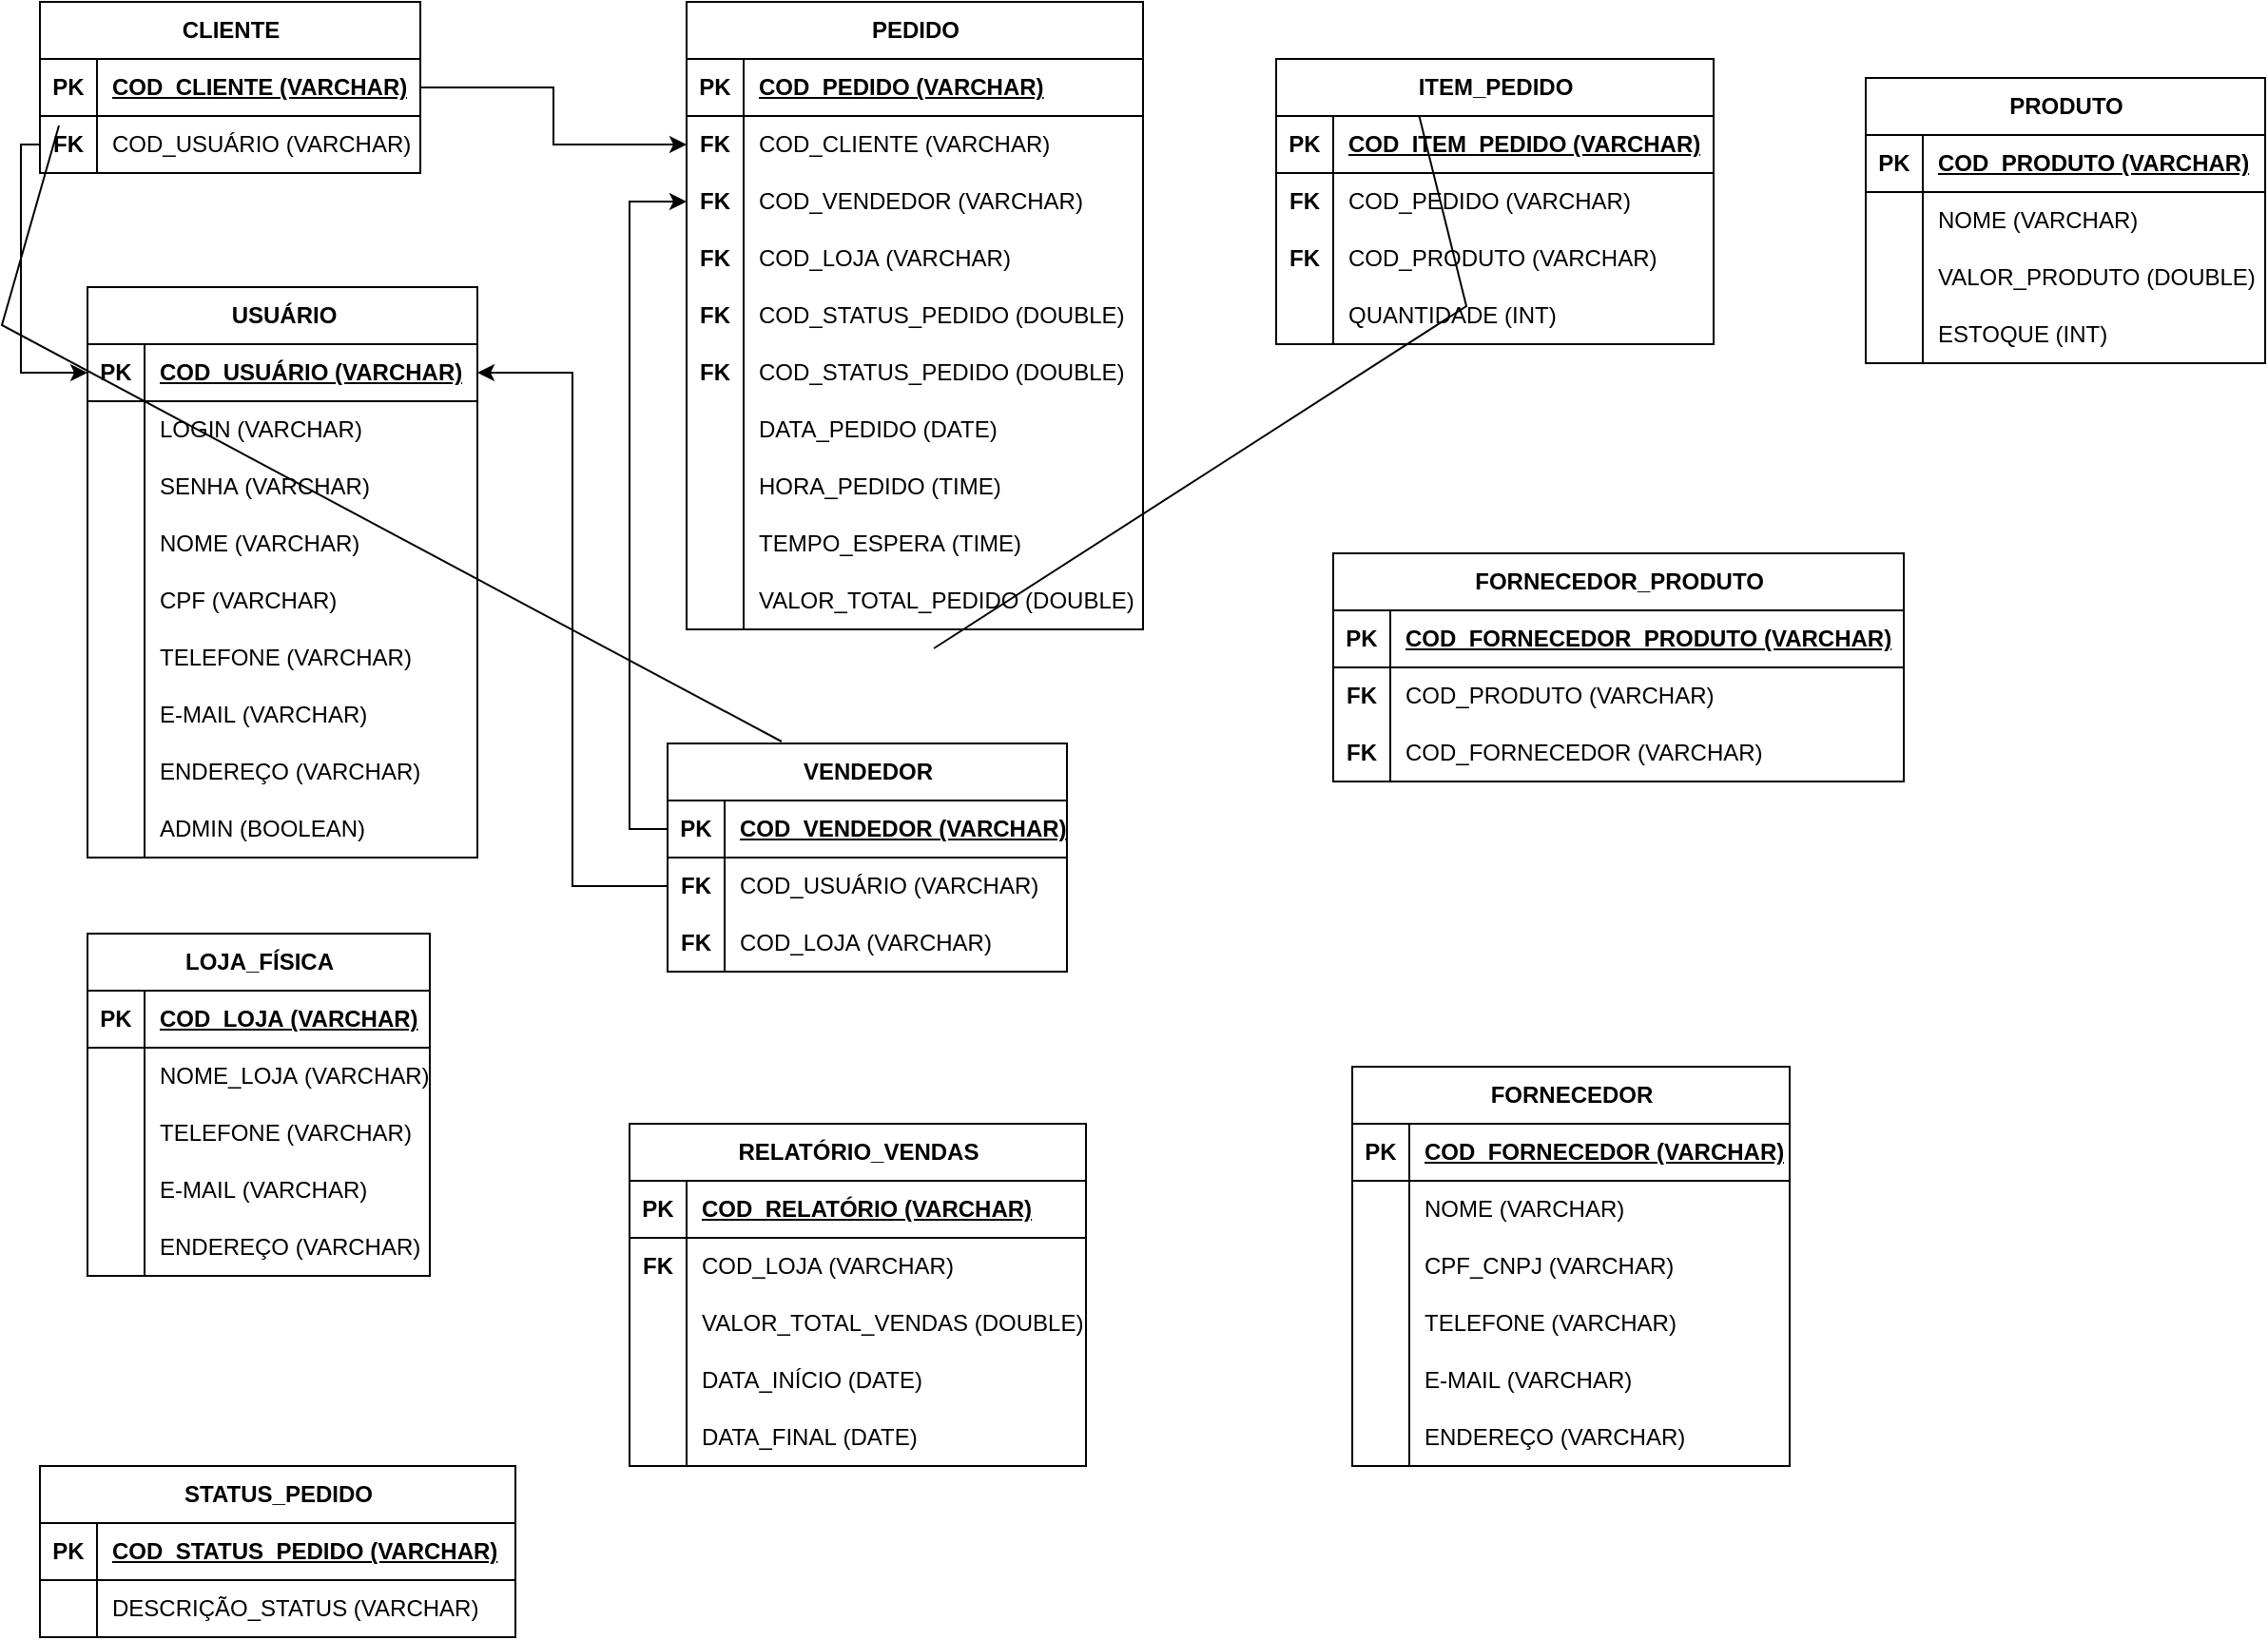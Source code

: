 <mxfile version="21.8.1" type="github">
  <diagram name="Página-1" id="lMl7mnDfnBSlod4-HZM7">
    <mxGraphModel dx="1006" dy="734" grid="1" gridSize="10" guides="1" tooltips="1" connect="1" arrows="1" fold="1" page="1" pageScale="1" pageWidth="827" pageHeight="1169" math="0" shadow="0">
      <root>
        <mxCell id="0" />
        <mxCell id="1" parent="0" />
        <mxCell id="nMXtwVjj7OjZtdL2T8XK-111" value="" style="endArrow=none;html=1;rounded=0;entryX=1;entryY=0.5;entryDx=0;entryDy=0;exitX=1;exitY=0.5;exitDx=0;exitDy=0;" parent="1" target="nMXtwVjj7OjZtdL2T8XK-109" edge="1">
          <mxGeometry width="50" height="50" relative="1" as="geometry">
            <mxPoint x="740" y="59" as="sourcePoint" />
            <mxPoint x="490" y="360" as="targetPoint" />
            <Array as="points">
              <mxPoint x="770" y="180" />
            </Array>
          </mxGeometry>
        </mxCell>
        <mxCell id="nMXtwVjj7OjZtdL2T8XK-125" value="" style="endArrow=none;html=1;rounded=0;exitX=0;exitY=0.5;exitDx=0;exitDy=0;entryX=-0.021;entryY=0.269;entryDx=0;entryDy=0;entryPerimeter=0;" parent="1" target="nMXtwVjj7OjZtdL2T8XK-114" edge="1">
          <mxGeometry width="50" height="50" relative="1" as="geometry">
            <mxPoint x="30" y="85" as="sourcePoint" />
            <mxPoint x="410" y="409" as="targetPoint" />
            <Array as="points">
              <mxPoint y="190" />
            </Array>
          </mxGeometry>
        </mxCell>
        <mxCell id="fsVOHwQ5al2wgxGIc4FJ-1" value="LOJA_FÍSICA" style="shape=table;startSize=30;container=1;collapsible=1;childLayout=tableLayout;fixedRows=1;rowLines=0;fontStyle=1;align=center;resizeLast=1;html=1;" parent="1" vertex="1">
          <mxGeometry x="45" y="510" width="180" height="180" as="geometry" />
        </mxCell>
        <mxCell id="fsVOHwQ5al2wgxGIc4FJ-2" value="" style="shape=tableRow;horizontal=0;startSize=0;swimlaneHead=0;swimlaneBody=0;fillColor=none;collapsible=0;dropTarget=0;points=[[0,0.5],[1,0.5]];portConstraint=eastwest;top=0;left=0;right=0;bottom=1;" parent="fsVOHwQ5al2wgxGIc4FJ-1" vertex="1">
          <mxGeometry y="30" width="180" height="30" as="geometry" />
        </mxCell>
        <mxCell id="fsVOHwQ5al2wgxGIc4FJ-3" value="PK" style="shape=partialRectangle;connectable=0;fillColor=none;top=0;left=0;bottom=0;right=0;fontStyle=1;overflow=hidden;whiteSpace=wrap;html=1;" parent="fsVOHwQ5al2wgxGIc4FJ-2" vertex="1">
          <mxGeometry width="30" height="30" as="geometry">
            <mxRectangle width="30" height="30" as="alternateBounds" />
          </mxGeometry>
        </mxCell>
        <mxCell id="fsVOHwQ5al2wgxGIc4FJ-4" value="COD_LOJA&amp;nbsp;(VARCHAR)" style="shape=partialRectangle;connectable=0;fillColor=none;top=0;left=0;bottom=0;right=0;align=left;spacingLeft=6;fontStyle=5;overflow=hidden;whiteSpace=wrap;html=1;" parent="fsVOHwQ5al2wgxGIc4FJ-2" vertex="1">
          <mxGeometry x="30" width="150" height="30" as="geometry">
            <mxRectangle width="150" height="30" as="alternateBounds" />
          </mxGeometry>
        </mxCell>
        <mxCell id="fsVOHwQ5al2wgxGIc4FJ-5" value="" style="shape=tableRow;horizontal=0;startSize=0;swimlaneHead=0;swimlaneBody=0;fillColor=none;collapsible=0;dropTarget=0;points=[[0,0.5],[1,0.5]];portConstraint=eastwest;top=0;left=0;right=0;bottom=0;" parent="fsVOHwQ5al2wgxGIc4FJ-1" vertex="1">
          <mxGeometry y="60" width="180" height="30" as="geometry" />
        </mxCell>
        <mxCell id="fsVOHwQ5al2wgxGIc4FJ-6" value="" style="shape=partialRectangle;connectable=0;fillColor=none;top=0;left=0;bottom=0;right=0;editable=1;overflow=hidden;whiteSpace=wrap;html=1;" parent="fsVOHwQ5al2wgxGIc4FJ-5" vertex="1">
          <mxGeometry width="30" height="30" as="geometry">
            <mxRectangle width="30" height="30" as="alternateBounds" />
          </mxGeometry>
        </mxCell>
        <mxCell id="fsVOHwQ5al2wgxGIc4FJ-7" value="NOME_LOJA&amp;nbsp;(VARCHAR)" style="shape=partialRectangle;connectable=0;fillColor=none;top=0;left=0;bottom=0;right=0;align=left;spacingLeft=6;overflow=hidden;whiteSpace=wrap;html=1;" parent="fsVOHwQ5al2wgxGIc4FJ-5" vertex="1">
          <mxGeometry x="30" width="150" height="30" as="geometry">
            <mxRectangle width="150" height="30" as="alternateBounds" />
          </mxGeometry>
        </mxCell>
        <mxCell id="fsVOHwQ5al2wgxGIc4FJ-8" value="" style="shape=tableRow;horizontal=0;startSize=0;swimlaneHead=0;swimlaneBody=0;fillColor=none;collapsible=0;dropTarget=0;points=[[0,0.5],[1,0.5]];portConstraint=eastwest;top=0;left=0;right=0;bottom=0;" parent="fsVOHwQ5al2wgxGIc4FJ-1" vertex="1">
          <mxGeometry y="90" width="180" height="30" as="geometry" />
        </mxCell>
        <mxCell id="fsVOHwQ5al2wgxGIc4FJ-9" value="" style="shape=partialRectangle;connectable=0;fillColor=none;top=0;left=0;bottom=0;right=0;editable=1;overflow=hidden;whiteSpace=wrap;html=1;" parent="fsVOHwQ5al2wgxGIc4FJ-8" vertex="1">
          <mxGeometry width="30" height="30" as="geometry">
            <mxRectangle width="30" height="30" as="alternateBounds" />
          </mxGeometry>
        </mxCell>
        <mxCell id="fsVOHwQ5al2wgxGIc4FJ-10" value="TELEFONE&amp;nbsp;(VARCHAR)" style="shape=partialRectangle;connectable=0;fillColor=none;top=0;left=0;bottom=0;right=0;align=left;spacingLeft=6;overflow=hidden;whiteSpace=wrap;html=1;" parent="fsVOHwQ5al2wgxGIc4FJ-8" vertex="1">
          <mxGeometry x="30" width="150" height="30" as="geometry">
            <mxRectangle width="150" height="30" as="alternateBounds" />
          </mxGeometry>
        </mxCell>
        <mxCell id="fsVOHwQ5al2wgxGIc4FJ-11" value="" style="shape=tableRow;horizontal=0;startSize=0;swimlaneHead=0;swimlaneBody=0;fillColor=none;collapsible=0;dropTarget=0;points=[[0,0.5],[1,0.5]];portConstraint=eastwest;top=0;left=0;right=0;bottom=0;" parent="fsVOHwQ5al2wgxGIc4FJ-1" vertex="1">
          <mxGeometry y="120" width="180" height="30" as="geometry" />
        </mxCell>
        <mxCell id="fsVOHwQ5al2wgxGIc4FJ-12" value="" style="shape=partialRectangle;connectable=0;fillColor=none;top=0;left=0;bottom=0;right=0;editable=1;overflow=hidden;whiteSpace=wrap;html=1;" parent="fsVOHwQ5al2wgxGIc4FJ-11" vertex="1">
          <mxGeometry width="30" height="30" as="geometry">
            <mxRectangle width="30" height="30" as="alternateBounds" />
          </mxGeometry>
        </mxCell>
        <mxCell id="fsVOHwQ5al2wgxGIc4FJ-13" value="E-MAIL&amp;nbsp;(VARCHAR)" style="shape=partialRectangle;connectable=0;fillColor=none;top=0;left=0;bottom=0;right=0;align=left;spacingLeft=6;overflow=hidden;whiteSpace=wrap;html=1;" parent="fsVOHwQ5al2wgxGIc4FJ-11" vertex="1">
          <mxGeometry x="30" width="150" height="30" as="geometry">
            <mxRectangle width="150" height="30" as="alternateBounds" />
          </mxGeometry>
        </mxCell>
        <mxCell id="fsVOHwQ5al2wgxGIc4FJ-14" value="" style="shape=tableRow;horizontal=0;startSize=0;swimlaneHead=0;swimlaneBody=0;fillColor=none;collapsible=0;dropTarget=0;points=[[0,0.5],[1,0.5]];portConstraint=eastwest;top=0;left=0;right=0;bottom=0;" parent="fsVOHwQ5al2wgxGIc4FJ-1" vertex="1">
          <mxGeometry y="150" width="180" height="30" as="geometry" />
        </mxCell>
        <mxCell id="fsVOHwQ5al2wgxGIc4FJ-15" value="" style="shape=partialRectangle;connectable=0;fillColor=none;top=0;left=0;bottom=0;right=0;editable=1;overflow=hidden;whiteSpace=wrap;html=1;" parent="fsVOHwQ5al2wgxGIc4FJ-14" vertex="1">
          <mxGeometry width="30" height="30" as="geometry">
            <mxRectangle width="30" height="30" as="alternateBounds" />
          </mxGeometry>
        </mxCell>
        <mxCell id="fsVOHwQ5al2wgxGIc4FJ-16" value="ENDEREÇO&amp;nbsp;(VARCHAR)" style="shape=partialRectangle;connectable=0;fillColor=none;top=0;left=0;bottom=0;right=0;align=left;spacingLeft=6;overflow=hidden;whiteSpace=wrap;html=1;" parent="fsVOHwQ5al2wgxGIc4FJ-14" vertex="1">
          <mxGeometry x="30" width="150" height="30" as="geometry">
            <mxRectangle width="150" height="30" as="alternateBounds" />
          </mxGeometry>
        </mxCell>
        <mxCell id="fsVOHwQ5al2wgxGIc4FJ-17" value="RELATÓRIO_VENDAS" style="shape=table;startSize=30;container=1;collapsible=1;childLayout=tableLayout;fixedRows=1;rowLines=0;fontStyle=1;align=center;resizeLast=1;html=1;" parent="1" vertex="1">
          <mxGeometry x="330" y="610" width="240" height="180" as="geometry" />
        </mxCell>
        <mxCell id="fsVOHwQ5al2wgxGIc4FJ-18" value="" style="shape=tableRow;horizontal=0;startSize=0;swimlaneHead=0;swimlaneBody=0;fillColor=none;collapsible=0;dropTarget=0;points=[[0,0.5],[1,0.5]];portConstraint=eastwest;top=0;left=0;right=0;bottom=1;" parent="fsVOHwQ5al2wgxGIc4FJ-17" vertex="1">
          <mxGeometry y="30" width="240" height="30" as="geometry" />
        </mxCell>
        <mxCell id="fsVOHwQ5al2wgxGIc4FJ-19" value="PK" style="shape=partialRectangle;connectable=0;fillColor=none;top=0;left=0;bottom=0;right=0;fontStyle=1;overflow=hidden;whiteSpace=wrap;html=1;" parent="fsVOHwQ5al2wgxGIc4FJ-18" vertex="1">
          <mxGeometry width="30" height="30" as="geometry">
            <mxRectangle width="30" height="30" as="alternateBounds" />
          </mxGeometry>
        </mxCell>
        <mxCell id="fsVOHwQ5al2wgxGIc4FJ-20" value="COD_RELATÓRIO&amp;nbsp;(VARCHAR)" style="shape=partialRectangle;connectable=0;fillColor=none;top=0;left=0;bottom=0;right=0;align=left;spacingLeft=6;fontStyle=5;overflow=hidden;whiteSpace=wrap;html=1;" parent="fsVOHwQ5al2wgxGIc4FJ-18" vertex="1">
          <mxGeometry x="30" width="210" height="30" as="geometry">
            <mxRectangle width="210" height="30" as="alternateBounds" />
          </mxGeometry>
        </mxCell>
        <mxCell id="fsVOHwQ5al2wgxGIc4FJ-21" value="" style="shape=tableRow;horizontal=0;startSize=0;swimlaneHead=0;swimlaneBody=0;fillColor=none;collapsible=0;dropTarget=0;points=[[0,0.5],[1,0.5]];portConstraint=eastwest;top=0;left=0;right=0;bottom=0;" parent="fsVOHwQ5al2wgxGIc4FJ-17" vertex="1">
          <mxGeometry y="60" width="240" height="30" as="geometry" />
        </mxCell>
        <mxCell id="fsVOHwQ5al2wgxGIc4FJ-22" value="&lt;b style=&quot;border-color: var(--border-color);&quot;&gt;FK&lt;/b&gt;" style="shape=partialRectangle;connectable=0;fillColor=none;top=0;left=0;bottom=0;right=0;editable=1;overflow=hidden;whiteSpace=wrap;html=1;" parent="fsVOHwQ5al2wgxGIc4FJ-21" vertex="1">
          <mxGeometry width="30" height="30" as="geometry">
            <mxRectangle width="30" height="30" as="alternateBounds" />
          </mxGeometry>
        </mxCell>
        <mxCell id="fsVOHwQ5al2wgxGIc4FJ-23" value="COD_LOJA&amp;nbsp;(VARCHAR)" style="shape=partialRectangle;connectable=0;fillColor=none;top=0;left=0;bottom=0;right=0;align=left;spacingLeft=6;overflow=hidden;whiteSpace=wrap;html=1;" parent="fsVOHwQ5al2wgxGIc4FJ-21" vertex="1">
          <mxGeometry x="30" width="210" height="30" as="geometry">
            <mxRectangle width="210" height="30" as="alternateBounds" />
          </mxGeometry>
        </mxCell>
        <mxCell id="fsVOHwQ5al2wgxGIc4FJ-24" value="" style="shape=tableRow;horizontal=0;startSize=0;swimlaneHead=0;swimlaneBody=0;fillColor=none;collapsible=0;dropTarget=0;points=[[0,0.5],[1,0.5]];portConstraint=eastwest;top=0;left=0;right=0;bottom=0;" parent="fsVOHwQ5al2wgxGIc4FJ-17" vertex="1">
          <mxGeometry y="90" width="240" height="30" as="geometry" />
        </mxCell>
        <mxCell id="fsVOHwQ5al2wgxGIc4FJ-25" value="" style="shape=partialRectangle;connectable=0;fillColor=none;top=0;left=0;bottom=0;right=0;editable=1;overflow=hidden;whiteSpace=wrap;html=1;" parent="fsVOHwQ5al2wgxGIc4FJ-24" vertex="1">
          <mxGeometry width="30" height="30" as="geometry">
            <mxRectangle width="30" height="30" as="alternateBounds" />
          </mxGeometry>
        </mxCell>
        <mxCell id="fsVOHwQ5al2wgxGIc4FJ-26" value="VALOR_TOTAL_VENDAS&amp;nbsp;(DOUBLE)" style="shape=partialRectangle;connectable=0;fillColor=none;top=0;left=0;bottom=0;right=0;align=left;spacingLeft=6;overflow=hidden;whiteSpace=wrap;html=1;" parent="fsVOHwQ5al2wgxGIc4FJ-24" vertex="1">
          <mxGeometry x="30" width="210" height="30" as="geometry">
            <mxRectangle width="210" height="30" as="alternateBounds" />
          </mxGeometry>
        </mxCell>
        <mxCell id="fsVOHwQ5al2wgxGIc4FJ-27" value="" style="shape=tableRow;horizontal=0;startSize=0;swimlaneHead=0;swimlaneBody=0;fillColor=none;collapsible=0;dropTarget=0;points=[[0,0.5],[1,0.5]];portConstraint=eastwest;top=0;left=0;right=0;bottom=0;" parent="fsVOHwQ5al2wgxGIc4FJ-17" vertex="1">
          <mxGeometry y="120" width="240" height="30" as="geometry" />
        </mxCell>
        <mxCell id="fsVOHwQ5al2wgxGIc4FJ-28" value="" style="shape=partialRectangle;connectable=0;fillColor=none;top=0;left=0;bottom=0;right=0;editable=1;overflow=hidden;whiteSpace=wrap;html=1;" parent="fsVOHwQ5al2wgxGIc4FJ-27" vertex="1">
          <mxGeometry width="30" height="30" as="geometry">
            <mxRectangle width="30" height="30" as="alternateBounds" />
          </mxGeometry>
        </mxCell>
        <mxCell id="fsVOHwQ5al2wgxGIc4FJ-29" value="DATA_INÍCIO&amp;nbsp;(DATE)" style="shape=partialRectangle;connectable=0;fillColor=none;top=0;left=0;bottom=0;right=0;align=left;spacingLeft=6;overflow=hidden;whiteSpace=wrap;html=1;" parent="fsVOHwQ5al2wgxGIc4FJ-27" vertex="1">
          <mxGeometry x="30" width="210" height="30" as="geometry">
            <mxRectangle width="210" height="30" as="alternateBounds" />
          </mxGeometry>
        </mxCell>
        <mxCell id="fsVOHwQ5al2wgxGIc4FJ-30" value="" style="shape=tableRow;horizontal=0;startSize=0;swimlaneHead=0;swimlaneBody=0;fillColor=none;collapsible=0;dropTarget=0;points=[[0,0.5],[1,0.5]];portConstraint=eastwest;top=0;left=0;right=0;bottom=0;" parent="fsVOHwQ5al2wgxGIc4FJ-17" vertex="1">
          <mxGeometry y="150" width="240" height="30" as="geometry" />
        </mxCell>
        <mxCell id="fsVOHwQ5al2wgxGIc4FJ-31" value="" style="shape=partialRectangle;connectable=0;fillColor=none;top=0;left=0;bottom=0;right=0;editable=1;overflow=hidden;whiteSpace=wrap;html=1;" parent="fsVOHwQ5al2wgxGIc4FJ-30" vertex="1">
          <mxGeometry width="30" height="30" as="geometry">
            <mxRectangle width="30" height="30" as="alternateBounds" />
          </mxGeometry>
        </mxCell>
        <mxCell id="fsVOHwQ5al2wgxGIc4FJ-32" value="DATA_FINAL&amp;nbsp;(DATE)" style="shape=partialRectangle;connectable=0;fillColor=none;top=0;left=0;bottom=0;right=0;align=left;spacingLeft=6;overflow=hidden;whiteSpace=wrap;html=1;" parent="fsVOHwQ5al2wgxGIc4FJ-30" vertex="1">
          <mxGeometry x="30" width="210" height="30" as="geometry">
            <mxRectangle width="210" height="30" as="alternateBounds" />
          </mxGeometry>
        </mxCell>
        <mxCell id="fsVOHwQ5al2wgxGIc4FJ-33" value="FORNECEDOR" style="shape=table;startSize=30;container=1;collapsible=1;childLayout=tableLayout;fixedRows=1;rowLines=0;fontStyle=1;align=center;resizeLast=1;html=1;" parent="1" vertex="1">
          <mxGeometry x="710" y="580" width="230" height="210" as="geometry" />
        </mxCell>
        <mxCell id="fsVOHwQ5al2wgxGIc4FJ-34" value="" style="shape=tableRow;horizontal=0;startSize=0;swimlaneHead=0;swimlaneBody=0;fillColor=none;collapsible=0;dropTarget=0;points=[[0,0.5],[1,0.5]];portConstraint=eastwest;top=0;left=0;right=0;bottom=1;" parent="fsVOHwQ5al2wgxGIc4FJ-33" vertex="1">
          <mxGeometry y="30" width="230" height="30" as="geometry" />
        </mxCell>
        <mxCell id="fsVOHwQ5al2wgxGIc4FJ-35" value="PK" style="shape=partialRectangle;connectable=0;fillColor=none;top=0;left=0;bottom=0;right=0;fontStyle=1;overflow=hidden;whiteSpace=wrap;html=1;" parent="fsVOHwQ5al2wgxGIc4FJ-34" vertex="1">
          <mxGeometry width="30" height="30" as="geometry">
            <mxRectangle width="30" height="30" as="alternateBounds" />
          </mxGeometry>
        </mxCell>
        <mxCell id="fsVOHwQ5al2wgxGIc4FJ-36" value="COD_FORNECEDOR&amp;nbsp;(VARCHAR)" style="shape=partialRectangle;connectable=0;fillColor=none;top=0;left=0;bottom=0;right=0;align=left;spacingLeft=6;fontStyle=5;overflow=hidden;whiteSpace=wrap;html=1;" parent="fsVOHwQ5al2wgxGIc4FJ-34" vertex="1">
          <mxGeometry x="30" width="200" height="30" as="geometry">
            <mxRectangle width="200" height="30" as="alternateBounds" />
          </mxGeometry>
        </mxCell>
        <mxCell id="fsVOHwQ5al2wgxGIc4FJ-37" value="" style="shape=tableRow;horizontal=0;startSize=0;swimlaneHead=0;swimlaneBody=0;fillColor=none;collapsible=0;dropTarget=0;points=[[0,0.5],[1,0.5]];portConstraint=eastwest;top=0;left=0;right=0;bottom=0;" parent="fsVOHwQ5al2wgxGIc4FJ-33" vertex="1">
          <mxGeometry y="60" width="230" height="30" as="geometry" />
        </mxCell>
        <mxCell id="fsVOHwQ5al2wgxGIc4FJ-38" value="" style="shape=partialRectangle;connectable=0;fillColor=none;top=0;left=0;bottom=0;right=0;editable=1;overflow=hidden;whiteSpace=wrap;html=1;" parent="fsVOHwQ5al2wgxGIc4FJ-37" vertex="1">
          <mxGeometry width="30" height="30" as="geometry">
            <mxRectangle width="30" height="30" as="alternateBounds" />
          </mxGeometry>
        </mxCell>
        <mxCell id="fsVOHwQ5al2wgxGIc4FJ-39" value="NOME&amp;nbsp;(VARCHAR)" style="shape=partialRectangle;connectable=0;fillColor=none;top=0;left=0;bottom=0;right=0;align=left;spacingLeft=6;overflow=hidden;whiteSpace=wrap;html=1;" parent="fsVOHwQ5al2wgxGIc4FJ-37" vertex="1">
          <mxGeometry x="30" width="200" height="30" as="geometry">
            <mxRectangle width="200" height="30" as="alternateBounds" />
          </mxGeometry>
        </mxCell>
        <mxCell id="fsVOHwQ5al2wgxGIc4FJ-40" value="" style="shape=tableRow;horizontal=0;startSize=0;swimlaneHead=0;swimlaneBody=0;fillColor=none;collapsible=0;dropTarget=0;points=[[0,0.5],[1,0.5]];portConstraint=eastwest;top=0;left=0;right=0;bottom=0;" parent="fsVOHwQ5al2wgxGIc4FJ-33" vertex="1">
          <mxGeometry y="90" width="230" height="30" as="geometry" />
        </mxCell>
        <mxCell id="fsVOHwQ5al2wgxGIc4FJ-41" value="" style="shape=partialRectangle;connectable=0;fillColor=none;top=0;left=0;bottom=0;right=0;editable=1;overflow=hidden;whiteSpace=wrap;html=1;" parent="fsVOHwQ5al2wgxGIc4FJ-40" vertex="1">
          <mxGeometry width="30" height="30" as="geometry">
            <mxRectangle width="30" height="30" as="alternateBounds" />
          </mxGeometry>
        </mxCell>
        <mxCell id="fsVOHwQ5al2wgxGIc4FJ-42" value="CPF_CNPJ&amp;nbsp;(VARCHAR)" style="shape=partialRectangle;connectable=0;fillColor=none;top=0;left=0;bottom=0;right=0;align=left;spacingLeft=6;overflow=hidden;whiteSpace=wrap;html=1;" parent="fsVOHwQ5al2wgxGIc4FJ-40" vertex="1">
          <mxGeometry x="30" width="200" height="30" as="geometry">
            <mxRectangle width="200" height="30" as="alternateBounds" />
          </mxGeometry>
        </mxCell>
        <mxCell id="fsVOHwQ5al2wgxGIc4FJ-43" value="" style="shape=tableRow;horizontal=0;startSize=0;swimlaneHead=0;swimlaneBody=0;fillColor=none;collapsible=0;dropTarget=0;points=[[0,0.5],[1,0.5]];portConstraint=eastwest;top=0;left=0;right=0;bottom=0;" parent="fsVOHwQ5al2wgxGIc4FJ-33" vertex="1">
          <mxGeometry y="120" width="230" height="30" as="geometry" />
        </mxCell>
        <mxCell id="fsVOHwQ5al2wgxGIc4FJ-44" value="" style="shape=partialRectangle;connectable=0;fillColor=none;top=0;left=0;bottom=0;right=0;editable=1;overflow=hidden;whiteSpace=wrap;html=1;" parent="fsVOHwQ5al2wgxGIc4FJ-43" vertex="1">
          <mxGeometry width="30" height="30" as="geometry">
            <mxRectangle width="30" height="30" as="alternateBounds" />
          </mxGeometry>
        </mxCell>
        <mxCell id="fsVOHwQ5al2wgxGIc4FJ-45" value="TELEFONE&amp;nbsp;(VARCHAR)" style="shape=partialRectangle;connectable=0;fillColor=none;top=0;left=0;bottom=0;right=0;align=left;spacingLeft=6;overflow=hidden;whiteSpace=wrap;html=1;" parent="fsVOHwQ5al2wgxGIc4FJ-43" vertex="1">
          <mxGeometry x="30" width="200" height="30" as="geometry">
            <mxRectangle width="200" height="30" as="alternateBounds" />
          </mxGeometry>
        </mxCell>
        <mxCell id="fsVOHwQ5al2wgxGIc4FJ-46" value="" style="shape=tableRow;horizontal=0;startSize=0;swimlaneHead=0;swimlaneBody=0;fillColor=none;collapsible=0;dropTarget=0;points=[[0,0.5],[1,0.5]];portConstraint=eastwest;top=0;left=0;right=0;bottom=0;" parent="fsVOHwQ5al2wgxGIc4FJ-33" vertex="1">
          <mxGeometry y="150" width="230" height="30" as="geometry" />
        </mxCell>
        <mxCell id="fsVOHwQ5al2wgxGIc4FJ-47" value="" style="shape=partialRectangle;connectable=0;fillColor=none;top=0;left=0;bottom=0;right=0;editable=1;overflow=hidden;whiteSpace=wrap;html=1;" parent="fsVOHwQ5al2wgxGIc4FJ-46" vertex="1">
          <mxGeometry width="30" height="30" as="geometry">
            <mxRectangle width="30" height="30" as="alternateBounds" />
          </mxGeometry>
        </mxCell>
        <mxCell id="fsVOHwQ5al2wgxGIc4FJ-48" value="E-MAIL&amp;nbsp;(VARCHAR)" style="shape=partialRectangle;connectable=0;fillColor=none;top=0;left=0;bottom=0;right=0;align=left;spacingLeft=6;overflow=hidden;whiteSpace=wrap;html=1;" parent="fsVOHwQ5al2wgxGIc4FJ-46" vertex="1">
          <mxGeometry x="30" width="200" height="30" as="geometry">
            <mxRectangle width="200" height="30" as="alternateBounds" />
          </mxGeometry>
        </mxCell>
        <mxCell id="fsVOHwQ5al2wgxGIc4FJ-49" value="" style="shape=tableRow;horizontal=0;startSize=0;swimlaneHead=0;swimlaneBody=0;fillColor=none;collapsible=0;dropTarget=0;points=[[0,0.5],[1,0.5]];portConstraint=eastwest;top=0;left=0;right=0;bottom=0;" parent="fsVOHwQ5al2wgxGIc4FJ-33" vertex="1">
          <mxGeometry y="180" width="230" height="30" as="geometry" />
        </mxCell>
        <mxCell id="fsVOHwQ5al2wgxGIc4FJ-50" value="" style="shape=partialRectangle;connectable=0;fillColor=none;top=0;left=0;bottom=0;right=0;editable=1;overflow=hidden;whiteSpace=wrap;html=1;" parent="fsVOHwQ5al2wgxGIc4FJ-49" vertex="1">
          <mxGeometry width="30" height="30" as="geometry">
            <mxRectangle width="30" height="30" as="alternateBounds" />
          </mxGeometry>
        </mxCell>
        <mxCell id="fsVOHwQ5al2wgxGIc4FJ-51" value="ENDEREÇO&amp;nbsp;(VARCHAR)" style="shape=partialRectangle;connectable=0;fillColor=none;top=0;left=0;bottom=0;right=0;align=left;spacingLeft=6;overflow=hidden;whiteSpace=wrap;html=1;" parent="fsVOHwQ5al2wgxGIc4FJ-49" vertex="1">
          <mxGeometry x="30" width="200" height="30" as="geometry">
            <mxRectangle width="200" height="30" as="alternateBounds" />
          </mxGeometry>
        </mxCell>
        <mxCell id="fsVOHwQ5al2wgxGIc4FJ-52" value="USUÁRIO" style="shape=table;startSize=30;container=1;collapsible=1;childLayout=tableLayout;fixedRows=1;rowLines=0;fontStyle=1;align=center;resizeLast=1;html=1;" parent="1" vertex="1">
          <mxGeometry x="45" y="170" width="205" height="300" as="geometry" />
        </mxCell>
        <mxCell id="fsVOHwQ5al2wgxGIc4FJ-53" value="" style="shape=tableRow;horizontal=0;startSize=0;swimlaneHead=0;swimlaneBody=0;fillColor=none;collapsible=0;dropTarget=0;points=[[0,0.5],[1,0.5]];portConstraint=eastwest;top=0;left=0;right=0;bottom=1;" parent="fsVOHwQ5al2wgxGIc4FJ-52" vertex="1">
          <mxGeometry y="30" width="205" height="30" as="geometry" />
        </mxCell>
        <mxCell id="fsVOHwQ5al2wgxGIc4FJ-54" value="PK" style="shape=partialRectangle;connectable=0;fillColor=none;top=0;left=0;bottom=0;right=0;fontStyle=1;overflow=hidden;whiteSpace=wrap;html=1;" parent="fsVOHwQ5al2wgxGIc4FJ-53" vertex="1">
          <mxGeometry width="30" height="30" as="geometry">
            <mxRectangle width="30" height="30" as="alternateBounds" />
          </mxGeometry>
        </mxCell>
        <mxCell id="fsVOHwQ5al2wgxGIc4FJ-55" value="COD_USUÁRIO&amp;nbsp;(VARCHAR)" style="shape=partialRectangle;connectable=0;fillColor=none;top=0;left=0;bottom=0;right=0;align=left;spacingLeft=6;fontStyle=5;overflow=hidden;whiteSpace=wrap;html=1;" parent="fsVOHwQ5al2wgxGIc4FJ-53" vertex="1">
          <mxGeometry x="30" width="175" height="30" as="geometry">
            <mxRectangle width="175" height="30" as="alternateBounds" />
          </mxGeometry>
        </mxCell>
        <mxCell id="fsVOHwQ5al2wgxGIc4FJ-71" value="" style="shape=tableRow;horizontal=0;startSize=0;swimlaneHead=0;swimlaneBody=0;fillColor=none;collapsible=0;dropTarget=0;points=[[0,0.5],[1,0.5]];portConstraint=eastwest;top=0;left=0;right=0;bottom=0;" parent="fsVOHwQ5al2wgxGIc4FJ-52" vertex="1">
          <mxGeometry y="60" width="205" height="30" as="geometry" />
        </mxCell>
        <mxCell id="fsVOHwQ5al2wgxGIc4FJ-72" value="" style="shape=partialRectangle;connectable=0;fillColor=none;top=0;left=0;bottom=0;right=0;editable=1;overflow=hidden;whiteSpace=wrap;html=1;" parent="fsVOHwQ5al2wgxGIc4FJ-71" vertex="1">
          <mxGeometry width="30" height="30" as="geometry">
            <mxRectangle width="30" height="30" as="alternateBounds" />
          </mxGeometry>
        </mxCell>
        <mxCell id="fsVOHwQ5al2wgxGIc4FJ-73" value="LOGIN&amp;nbsp;(VARCHAR)" style="shape=partialRectangle;connectable=0;fillColor=none;top=0;left=0;bottom=0;right=0;align=left;spacingLeft=6;overflow=hidden;whiteSpace=wrap;html=1;" parent="fsVOHwQ5al2wgxGIc4FJ-71" vertex="1">
          <mxGeometry x="30" width="175" height="30" as="geometry">
            <mxRectangle width="175" height="30" as="alternateBounds" />
          </mxGeometry>
        </mxCell>
        <mxCell id="fsVOHwQ5al2wgxGIc4FJ-74" value="" style="shape=tableRow;horizontal=0;startSize=0;swimlaneHead=0;swimlaneBody=0;fillColor=none;collapsible=0;dropTarget=0;points=[[0,0.5],[1,0.5]];portConstraint=eastwest;top=0;left=0;right=0;bottom=0;" parent="fsVOHwQ5al2wgxGIc4FJ-52" vertex="1">
          <mxGeometry y="90" width="205" height="30" as="geometry" />
        </mxCell>
        <mxCell id="fsVOHwQ5al2wgxGIc4FJ-75" value="" style="shape=partialRectangle;connectable=0;fillColor=none;top=0;left=0;bottom=0;right=0;editable=1;overflow=hidden;whiteSpace=wrap;html=1;" parent="fsVOHwQ5al2wgxGIc4FJ-74" vertex="1">
          <mxGeometry width="30" height="30" as="geometry">
            <mxRectangle width="30" height="30" as="alternateBounds" />
          </mxGeometry>
        </mxCell>
        <mxCell id="fsVOHwQ5al2wgxGIc4FJ-76" value="SENHA&amp;nbsp;(VARCHAR)" style="shape=partialRectangle;connectable=0;fillColor=none;top=0;left=0;bottom=0;right=0;align=left;spacingLeft=6;overflow=hidden;whiteSpace=wrap;html=1;" parent="fsVOHwQ5al2wgxGIc4FJ-74" vertex="1">
          <mxGeometry x="30" width="175" height="30" as="geometry">
            <mxRectangle width="175" height="30" as="alternateBounds" />
          </mxGeometry>
        </mxCell>
        <mxCell id="fsVOHwQ5al2wgxGIc4FJ-56" value="" style="shape=tableRow;horizontal=0;startSize=0;swimlaneHead=0;swimlaneBody=0;fillColor=none;collapsible=0;dropTarget=0;points=[[0,0.5],[1,0.5]];portConstraint=eastwest;top=0;left=0;right=0;bottom=0;" parent="fsVOHwQ5al2wgxGIc4FJ-52" vertex="1">
          <mxGeometry y="120" width="205" height="30" as="geometry" />
        </mxCell>
        <mxCell id="fsVOHwQ5al2wgxGIc4FJ-57" value="" style="shape=partialRectangle;connectable=0;fillColor=none;top=0;left=0;bottom=0;right=0;editable=1;overflow=hidden;whiteSpace=wrap;html=1;" parent="fsVOHwQ5al2wgxGIc4FJ-56" vertex="1">
          <mxGeometry width="30" height="30" as="geometry">
            <mxRectangle width="30" height="30" as="alternateBounds" />
          </mxGeometry>
        </mxCell>
        <mxCell id="fsVOHwQ5al2wgxGIc4FJ-58" value="NOME&amp;nbsp;(VARCHAR)" style="shape=partialRectangle;connectable=0;fillColor=none;top=0;left=0;bottom=0;right=0;align=left;spacingLeft=6;overflow=hidden;whiteSpace=wrap;html=1;" parent="fsVOHwQ5al2wgxGIc4FJ-56" vertex="1">
          <mxGeometry x="30" width="175" height="30" as="geometry">
            <mxRectangle width="175" height="30" as="alternateBounds" />
          </mxGeometry>
        </mxCell>
        <mxCell id="fsVOHwQ5al2wgxGIc4FJ-59" value="" style="shape=tableRow;horizontal=0;startSize=0;swimlaneHead=0;swimlaneBody=0;fillColor=none;collapsible=0;dropTarget=0;points=[[0,0.5],[1,0.5]];portConstraint=eastwest;top=0;left=0;right=0;bottom=0;" parent="fsVOHwQ5al2wgxGIc4FJ-52" vertex="1">
          <mxGeometry y="150" width="205" height="30" as="geometry" />
        </mxCell>
        <mxCell id="fsVOHwQ5al2wgxGIc4FJ-60" value="" style="shape=partialRectangle;connectable=0;fillColor=none;top=0;left=0;bottom=0;right=0;editable=1;overflow=hidden;whiteSpace=wrap;html=1;" parent="fsVOHwQ5al2wgxGIc4FJ-59" vertex="1">
          <mxGeometry width="30" height="30" as="geometry">
            <mxRectangle width="30" height="30" as="alternateBounds" />
          </mxGeometry>
        </mxCell>
        <mxCell id="fsVOHwQ5al2wgxGIc4FJ-61" value="CPF&amp;nbsp;(VARCHAR)" style="shape=partialRectangle;connectable=0;fillColor=none;top=0;left=0;bottom=0;right=0;align=left;spacingLeft=6;overflow=hidden;whiteSpace=wrap;html=1;" parent="fsVOHwQ5al2wgxGIc4FJ-59" vertex="1">
          <mxGeometry x="30" width="175" height="30" as="geometry">
            <mxRectangle width="175" height="30" as="alternateBounds" />
          </mxGeometry>
        </mxCell>
        <mxCell id="fsVOHwQ5al2wgxGIc4FJ-62" value="" style="shape=tableRow;horizontal=0;startSize=0;swimlaneHead=0;swimlaneBody=0;fillColor=none;collapsible=0;dropTarget=0;points=[[0,0.5],[1,0.5]];portConstraint=eastwest;top=0;left=0;right=0;bottom=0;" parent="fsVOHwQ5al2wgxGIc4FJ-52" vertex="1">
          <mxGeometry y="180" width="205" height="30" as="geometry" />
        </mxCell>
        <mxCell id="fsVOHwQ5al2wgxGIc4FJ-63" value="" style="shape=partialRectangle;connectable=0;fillColor=none;top=0;left=0;bottom=0;right=0;editable=1;overflow=hidden;whiteSpace=wrap;html=1;" parent="fsVOHwQ5al2wgxGIc4FJ-62" vertex="1">
          <mxGeometry width="30" height="30" as="geometry">
            <mxRectangle width="30" height="30" as="alternateBounds" />
          </mxGeometry>
        </mxCell>
        <mxCell id="fsVOHwQ5al2wgxGIc4FJ-64" value="TELEFONE&amp;nbsp;(VARCHAR)" style="shape=partialRectangle;connectable=0;fillColor=none;top=0;left=0;bottom=0;right=0;align=left;spacingLeft=6;overflow=hidden;whiteSpace=wrap;html=1;" parent="fsVOHwQ5al2wgxGIc4FJ-62" vertex="1">
          <mxGeometry x="30" width="175" height="30" as="geometry">
            <mxRectangle width="175" height="30" as="alternateBounds" />
          </mxGeometry>
        </mxCell>
        <mxCell id="fsVOHwQ5al2wgxGIc4FJ-65" value="" style="shape=tableRow;horizontal=0;startSize=0;swimlaneHead=0;swimlaneBody=0;fillColor=none;collapsible=0;dropTarget=0;points=[[0,0.5],[1,0.5]];portConstraint=eastwest;top=0;left=0;right=0;bottom=0;" parent="fsVOHwQ5al2wgxGIc4FJ-52" vertex="1">
          <mxGeometry y="210" width="205" height="30" as="geometry" />
        </mxCell>
        <mxCell id="fsVOHwQ5al2wgxGIc4FJ-66" value="" style="shape=partialRectangle;connectable=0;fillColor=none;top=0;left=0;bottom=0;right=0;editable=1;overflow=hidden;whiteSpace=wrap;html=1;" parent="fsVOHwQ5al2wgxGIc4FJ-65" vertex="1">
          <mxGeometry width="30" height="30" as="geometry">
            <mxRectangle width="30" height="30" as="alternateBounds" />
          </mxGeometry>
        </mxCell>
        <mxCell id="fsVOHwQ5al2wgxGIc4FJ-67" value="E-MAIL&amp;nbsp;(VARCHAR)" style="shape=partialRectangle;connectable=0;fillColor=none;top=0;left=0;bottom=0;right=0;align=left;spacingLeft=6;overflow=hidden;whiteSpace=wrap;html=1;" parent="fsVOHwQ5al2wgxGIc4FJ-65" vertex="1">
          <mxGeometry x="30" width="175" height="30" as="geometry">
            <mxRectangle width="175" height="30" as="alternateBounds" />
          </mxGeometry>
        </mxCell>
        <mxCell id="fsVOHwQ5al2wgxGIc4FJ-68" value="" style="shape=tableRow;horizontal=0;startSize=0;swimlaneHead=0;swimlaneBody=0;fillColor=none;collapsible=0;dropTarget=0;points=[[0,0.5],[1,0.5]];portConstraint=eastwest;top=0;left=0;right=0;bottom=0;" parent="fsVOHwQ5al2wgxGIc4FJ-52" vertex="1">
          <mxGeometry y="240" width="205" height="30" as="geometry" />
        </mxCell>
        <mxCell id="fsVOHwQ5al2wgxGIc4FJ-69" value="" style="shape=partialRectangle;connectable=0;fillColor=none;top=0;left=0;bottom=0;right=0;editable=1;overflow=hidden;whiteSpace=wrap;html=1;" parent="fsVOHwQ5al2wgxGIc4FJ-68" vertex="1">
          <mxGeometry width="30" height="30" as="geometry">
            <mxRectangle width="30" height="30" as="alternateBounds" />
          </mxGeometry>
        </mxCell>
        <mxCell id="fsVOHwQ5al2wgxGIc4FJ-70" value="ENDEREÇO&amp;nbsp;(VARCHAR)" style="shape=partialRectangle;connectable=0;fillColor=none;top=0;left=0;bottom=0;right=0;align=left;spacingLeft=6;overflow=hidden;whiteSpace=wrap;html=1;" parent="fsVOHwQ5al2wgxGIc4FJ-68" vertex="1">
          <mxGeometry x="30" width="175" height="30" as="geometry">
            <mxRectangle width="175" height="30" as="alternateBounds" />
          </mxGeometry>
        </mxCell>
        <mxCell id="fsVOHwQ5al2wgxGIc4FJ-77" value="" style="shape=tableRow;horizontal=0;startSize=0;swimlaneHead=0;swimlaneBody=0;fillColor=none;collapsible=0;dropTarget=0;points=[[0,0.5],[1,0.5]];portConstraint=eastwest;top=0;left=0;right=0;bottom=0;" parent="fsVOHwQ5al2wgxGIc4FJ-52" vertex="1">
          <mxGeometry y="270" width="205" height="30" as="geometry" />
        </mxCell>
        <mxCell id="fsVOHwQ5al2wgxGIc4FJ-78" value="" style="shape=partialRectangle;connectable=0;fillColor=none;top=0;left=0;bottom=0;right=0;editable=1;overflow=hidden;whiteSpace=wrap;html=1;" parent="fsVOHwQ5al2wgxGIc4FJ-77" vertex="1">
          <mxGeometry width="30" height="30" as="geometry">
            <mxRectangle width="30" height="30" as="alternateBounds" />
          </mxGeometry>
        </mxCell>
        <mxCell id="fsVOHwQ5al2wgxGIc4FJ-79" value="ADMIN&amp;nbsp;(BOOLEAN)" style="shape=partialRectangle;connectable=0;fillColor=none;top=0;left=0;bottom=0;right=0;align=left;spacingLeft=6;overflow=hidden;whiteSpace=wrap;html=1;" parent="fsVOHwQ5al2wgxGIc4FJ-77" vertex="1">
          <mxGeometry x="30" width="175" height="30" as="geometry">
            <mxRectangle width="175" height="30" as="alternateBounds" />
          </mxGeometry>
        </mxCell>
        <mxCell id="_pnfQlUgviz9Ne_nHUhE-1" value="VENDEDOR" style="shape=table;startSize=30;container=1;collapsible=1;childLayout=tableLayout;fixedRows=1;rowLines=0;fontStyle=1;align=center;resizeLast=1;html=1;" vertex="1" parent="1">
          <mxGeometry x="350" y="410" width="210" height="120" as="geometry" />
        </mxCell>
        <mxCell id="_pnfQlUgviz9Ne_nHUhE-2" value="" style="shape=tableRow;horizontal=0;startSize=0;swimlaneHead=0;swimlaneBody=0;fillColor=none;collapsible=0;dropTarget=0;points=[[0,0.5],[1,0.5]];portConstraint=eastwest;top=0;left=0;right=0;bottom=1;" vertex="1" parent="_pnfQlUgviz9Ne_nHUhE-1">
          <mxGeometry y="30" width="210" height="30" as="geometry" />
        </mxCell>
        <mxCell id="_pnfQlUgviz9Ne_nHUhE-3" value="PK" style="shape=partialRectangle;connectable=0;fillColor=none;top=0;left=0;bottom=0;right=0;fontStyle=1;overflow=hidden;whiteSpace=wrap;html=1;" vertex="1" parent="_pnfQlUgviz9Ne_nHUhE-2">
          <mxGeometry width="30" height="30" as="geometry">
            <mxRectangle width="30" height="30" as="alternateBounds" />
          </mxGeometry>
        </mxCell>
        <mxCell id="_pnfQlUgviz9Ne_nHUhE-4" value="COD_VENDEDOR&amp;nbsp;(VARCHAR)" style="shape=partialRectangle;connectable=0;fillColor=none;top=0;left=0;bottom=0;right=0;align=left;spacingLeft=6;fontStyle=5;overflow=hidden;whiteSpace=wrap;html=1;" vertex="1" parent="_pnfQlUgviz9Ne_nHUhE-2">
          <mxGeometry x="30" width="180" height="30" as="geometry">
            <mxRectangle width="180" height="30" as="alternateBounds" />
          </mxGeometry>
        </mxCell>
        <mxCell id="_pnfQlUgviz9Ne_nHUhE-5" value="" style="shape=tableRow;horizontal=0;startSize=0;swimlaneHead=0;swimlaneBody=0;fillColor=none;collapsible=0;dropTarget=0;points=[[0,0.5],[1,0.5]];portConstraint=eastwest;top=0;left=0;right=0;bottom=0;" vertex="1" parent="_pnfQlUgviz9Ne_nHUhE-1">
          <mxGeometry y="60" width="210" height="30" as="geometry" />
        </mxCell>
        <mxCell id="_pnfQlUgviz9Ne_nHUhE-6" value="&lt;b style=&quot;border-color: var(--border-color);&quot;&gt;FK&lt;/b&gt;" style="shape=partialRectangle;connectable=0;fillColor=none;top=0;left=0;bottom=0;right=0;editable=1;overflow=hidden;whiteSpace=wrap;html=1;" vertex="1" parent="_pnfQlUgviz9Ne_nHUhE-5">
          <mxGeometry width="30" height="30" as="geometry">
            <mxRectangle width="30" height="30" as="alternateBounds" />
          </mxGeometry>
        </mxCell>
        <mxCell id="_pnfQlUgviz9Ne_nHUhE-7" value="COD_USUÁRIO&amp;nbsp;(VARCHAR)" style="shape=partialRectangle;connectable=0;fillColor=none;top=0;left=0;bottom=0;right=0;align=left;spacingLeft=6;overflow=hidden;whiteSpace=wrap;html=1;" vertex="1" parent="_pnfQlUgviz9Ne_nHUhE-5">
          <mxGeometry x="30" width="180" height="30" as="geometry">
            <mxRectangle width="180" height="30" as="alternateBounds" />
          </mxGeometry>
        </mxCell>
        <mxCell id="_pnfQlUgviz9Ne_nHUhE-8" value="" style="shape=tableRow;horizontal=0;startSize=0;swimlaneHead=0;swimlaneBody=0;fillColor=none;collapsible=0;dropTarget=0;points=[[0,0.5],[1,0.5]];portConstraint=eastwest;top=0;left=0;right=0;bottom=0;" vertex="1" parent="_pnfQlUgviz9Ne_nHUhE-1">
          <mxGeometry y="90" width="210" height="30" as="geometry" />
        </mxCell>
        <mxCell id="_pnfQlUgviz9Ne_nHUhE-9" value="&lt;b style=&quot;border-color: var(--border-color);&quot;&gt;FK&lt;/b&gt;" style="shape=partialRectangle;connectable=0;fillColor=none;top=0;left=0;bottom=0;right=0;editable=1;overflow=hidden;whiteSpace=wrap;html=1;" vertex="1" parent="_pnfQlUgviz9Ne_nHUhE-8">
          <mxGeometry width="30" height="30" as="geometry">
            <mxRectangle width="30" height="30" as="alternateBounds" />
          </mxGeometry>
        </mxCell>
        <mxCell id="_pnfQlUgviz9Ne_nHUhE-10" value="COD_LOJA&amp;nbsp;(VARCHAR)" style="shape=partialRectangle;connectable=0;fillColor=none;top=0;left=0;bottom=0;right=0;align=left;spacingLeft=6;overflow=hidden;whiteSpace=wrap;html=1;" vertex="1" parent="_pnfQlUgviz9Ne_nHUhE-8">
          <mxGeometry x="30" width="180" height="30" as="geometry">
            <mxRectangle width="180" height="30" as="alternateBounds" />
          </mxGeometry>
        </mxCell>
        <mxCell id="_pnfQlUgviz9Ne_nHUhE-29" value="STATUS_PEDIDO" style="shape=table;startSize=30;container=1;collapsible=1;childLayout=tableLayout;fixedRows=1;rowLines=0;fontStyle=1;align=center;resizeLast=1;html=1;" vertex="1" parent="1">
          <mxGeometry x="20" y="790" width="250" height="90" as="geometry" />
        </mxCell>
        <mxCell id="_pnfQlUgviz9Ne_nHUhE-30" value="" style="shape=tableRow;horizontal=0;startSize=0;swimlaneHead=0;swimlaneBody=0;fillColor=none;collapsible=0;dropTarget=0;points=[[0,0.5],[1,0.5]];portConstraint=eastwest;top=0;left=0;right=0;bottom=1;" vertex="1" parent="_pnfQlUgviz9Ne_nHUhE-29">
          <mxGeometry y="30" width="250" height="30" as="geometry" />
        </mxCell>
        <mxCell id="_pnfQlUgviz9Ne_nHUhE-31" value="PK" style="shape=partialRectangle;connectable=0;fillColor=none;top=0;left=0;bottom=0;right=0;fontStyle=1;overflow=hidden;whiteSpace=wrap;html=1;" vertex="1" parent="_pnfQlUgviz9Ne_nHUhE-30">
          <mxGeometry width="30" height="30" as="geometry">
            <mxRectangle width="30" height="30" as="alternateBounds" />
          </mxGeometry>
        </mxCell>
        <mxCell id="_pnfQlUgviz9Ne_nHUhE-32" value="COD_STATUS_PEDIDO&amp;nbsp;(VARCHAR)" style="shape=partialRectangle;connectable=0;fillColor=none;top=0;left=0;bottom=0;right=0;align=left;spacingLeft=6;fontStyle=5;overflow=hidden;whiteSpace=wrap;html=1;" vertex="1" parent="_pnfQlUgviz9Ne_nHUhE-30">
          <mxGeometry x="30" width="220" height="30" as="geometry">
            <mxRectangle width="220" height="30" as="alternateBounds" />
          </mxGeometry>
        </mxCell>
        <mxCell id="_pnfQlUgviz9Ne_nHUhE-33" value="" style="shape=tableRow;horizontal=0;startSize=0;swimlaneHead=0;swimlaneBody=0;fillColor=none;collapsible=0;dropTarget=0;points=[[0,0.5],[1,0.5]];portConstraint=eastwest;top=0;left=0;right=0;bottom=0;" vertex="1" parent="_pnfQlUgviz9Ne_nHUhE-29">
          <mxGeometry y="60" width="250" height="30" as="geometry" />
        </mxCell>
        <mxCell id="_pnfQlUgviz9Ne_nHUhE-34" value="" style="shape=partialRectangle;connectable=0;fillColor=none;top=0;left=0;bottom=0;right=0;editable=1;overflow=hidden;whiteSpace=wrap;html=1;" vertex="1" parent="_pnfQlUgviz9Ne_nHUhE-33">
          <mxGeometry width="30" height="30" as="geometry">
            <mxRectangle width="30" height="30" as="alternateBounds" />
          </mxGeometry>
        </mxCell>
        <mxCell id="_pnfQlUgviz9Ne_nHUhE-35" value="DESCRIÇÃO_STATUS&amp;nbsp;(VARCHAR)" style="shape=partialRectangle;connectable=0;fillColor=none;top=0;left=0;bottom=0;right=0;align=left;spacingLeft=6;overflow=hidden;whiteSpace=wrap;html=1;" vertex="1" parent="_pnfQlUgviz9Ne_nHUhE-33">
          <mxGeometry x="30" width="220" height="30" as="geometry">
            <mxRectangle width="220" height="30" as="alternateBounds" />
          </mxGeometry>
        </mxCell>
        <mxCell id="_pnfQlUgviz9Ne_nHUhE-39" value="CLIENTE" style="shape=table;startSize=30;container=1;collapsible=1;childLayout=tableLayout;fixedRows=1;rowLines=0;fontStyle=1;align=center;resizeLast=1;html=1;" vertex="1" parent="1">
          <mxGeometry x="20" y="20" width="200" height="90" as="geometry" />
        </mxCell>
        <mxCell id="_pnfQlUgviz9Ne_nHUhE-40" value="" style="shape=tableRow;horizontal=0;startSize=0;swimlaneHead=0;swimlaneBody=0;fillColor=none;collapsible=0;dropTarget=0;points=[[0,0.5],[1,0.5]];portConstraint=eastwest;top=0;left=0;right=0;bottom=1;" vertex="1" parent="_pnfQlUgviz9Ne_nHUhE-39">
          <mxGeometry y="30" width="200" height="30" as="geometry" />
        </mxCell>
        <mxCell id="_pnfQlUgviz9Ne_nHUhE-41" value="PK" style="shape=partialRectangle;connectable=0;fillColor=none;top=0;left=0;bottom=0;right=0;fontStyle=1;overflow=hidden;whiteSpace=wrap;html=1;" vertex="1" parent="_pnfQlUgviz9Ne_nHUhE-40">
          <mxGeometry width="30" height="30" as="geometry">
            <mxRectangle width="30" height="30" as="alternateBounds" />
          </mxGeometry>
        </mxCell>
        <mxCell id="_pnfQlUgviz9Ne_nHUhE-42" value="COD_CLIENTE (VARCHAR)" style="shape=partialRectangle;connectable=0;fillColor=none;top=0;left=0;bottom=0;right=0;align=left;spacingLeft=6;fontStyle=5;overflow=hidden;whiteSpace=wrap;html=1;" vertex="1" parent="_pnfQlUgviz9Ne_nHUhE-40">
          <mxGeometry x="30" width="170" height="30" as="geometry">
            <mxRectangle width="170" height="30" as="alternateBounds" />
          </mxGeometry>
        </mxCell>
        <mxCell id="_pnfQlUgviz9Ne_nHUhE-43" value="" style="shape=tableRow;horizontal=0;startSize=0;swimlaneHead=0;swimlaneBody=0;fillColor=none;collapsible=0;dropTarget=0;points=[[0,0.5],[1,0.5]];portConstraint=eastwest;top=0;left=0;right=0;bottom=0;" vertex="1" parent="_pnfQlUgviz9Ne_nHUhE-39">
          <mxGeometry y="60" width="200" height="30" as="geometry" />
        </mxCell>
        <mxCell id="_pnfQlUgviz9Ne_nHUhE-44" value="&lt;b&gt;FK&lt;/b&gt;" style="shape=partialRectangle;connectable=0;fillColor=none;top=0;left=0;bottom=0;right=0;editable=1;overflow=hidden;whiteSpace=wrap;html=1;" vertex="1" parent="_pnfQlUgviz9Ne_nHUhE-43">
          <mxGeometry width="30" height="30" as="geometry">
            <mxRectangle width="30" height="30" as="alternateBounds" />
          </mxGeometry>
        </mxCell>
        <mxCell id="_pnfQlUgviz9Ne_nHUhE-45" value="COD_USUÁRIO&amp;nbsp;(VARCHAR)" style="shape=partialRectangle;connectable=0;fillColor=none;top=0;left=0;bottom=0;right=0;align=left;spacingLeft=6;overflow=hidden;whiteSpace=wrap;html=1;" vertex="1" parent="_pnfQlUgviz9Ne_nHUhE-43">
          <mxGeometry x="30" width="170" height="30" as="geometry">
            <mxRectangle width="170" height="30" as="alternateBounds" />
          </mxGeometry>
        </mxCell>
        <mxCell id="_pnfQlUgviz9Ne_nHUhE-46" value="PEDIDO" style="shape=table;startSize=30;container=1;collapsible=1;childLayout=tableLayout;fixedRows=1;rowLines=0;fontStyle=1;align=center;resizeLast=1;html=1;" vertex="1" parent="1">
          <mxGeometry x="360" y="20" width="240" height="330" as="geometry" />
        </mxCell>
        <mxCell id="_pnfQlUgviz9Ne_nHUhE-47" value="" style="shape=tableRow;horizontal=0;startSize=0;swimlaneHead=0;swimlaneBody=0;fillColor=none;collapsible=0;dropTarget=0;points=[[0,0.5],[1,0.5]];portConstraint=eastwest;top=0;left=0;right=0;bottom=1;" vertex="1" parent="_pnfQlUgviz9Ne_nHUhE-46">
          <mxGeometry y="30" width="240" height="30" as="geometry" />
        </mxCell>
        <mxCell id="_pnfQlUgviz9Ne_nHUhE-48" value="PK" style="shape=partialRectangle;connectable=0;fillColor=none;top=0;left=0;bottom=0;right=0;fontStyle=1;overflow=hidden;whiteSpace=wrap;html=1;" vertex="1" parent="_pnfQlUgviz9Ne_nHUhE-47">
          <mxGeometry width="30" height="30" as="geometry">
            <mxRectangle width="30" height="30" as="alternateBounds" />
          </mxGeometry>
        </mxCell>
        <mxCell id="_pnfQlUgviz9Ne_nHUhE-49" value="COD_PEDIDO&amp;nbsp;(VARCHAR)" style="shape=partialRectangle;connectable=0;fillColor=none;top=0;left=0;bottom=0;right=0;align=left;spacingLeft=6;fontStyle=5;overflow=hidden;whiteSpace=wrap;html=1;" vertex="1" parent="_pnfQlUgviz9Ne_nHUhE-47">
          <mxGeometry x="30" width="210" height="30" as="geometry">
            <mxRectangle width="210" height="30" as="alternateBounds" />
          </mxGeometry>
        </mxCell>
        <mxCell id="_pnfQlUgviz9Ne_nHUhE-50" value="" style="shape=tableRow;horizontal=0;startSize=0;swimlaneHead=0;swimlaneBody=0;fillColor=none;collapsible=0;dropTarget=0;points=[[0,0.5],[1,0.5]];portConstraint=eastwest;top=0;left=0;right=0;bottom=0;" vertex="1" parent="_pnfQlUgviz9Ne_nHUhE-46">
          <mxGeometry y="60" width="240" height="30" as="geometry" />
        </mxCell>
        <mxCell id="_pnfQlUgviz9Ne_nHUhE-51" value="&lt;b&gt;FK&lt;/b&gt;" style="shape=partialRectangle;connectable=0;fillColor=none;top=0;left=0;bottom=0;right=0;editable=1;overflow=hidden;whiteSpace=wrap;html=1;" vertex="1" parent="_pnfQlUgviz9Ne_nHUhE-50">
          <mxGeometry width="30" height="30" as="geometry">
            <mxRectangle width="30" height="30" as="alternateBounds" />
          </mxGeometry>
        </mxCell>
        <mxCell id="_pnfQlUgviz9Ne_nHUhE-52" value="COD_CLIENTE&amp;nbsp;(VARCHAR)" style="shape=partialRectangle;connectable=0;fillColor=none;top=0;left=0;bottom=0;right=0;align=left;spacingLeft=6;overflow=hidden;whiteSpace=wrap;html=1;" vertex="1" parent="_pnfQlUgviz9Ne_nHUhE-50">
          <mxGeometry x="30" width="210" height="30" as="geometry">
            <mxRectangle width="210" height="30" as="alternateBounds" />
          </mxGeometry>
        </mxCell>
        <mxCell id="_pnfQlUgviz9Ne_nHUhE-53" value="" style="shape=tableRow;horizontal=0;startSize=0;swimlaneHead=0;swimlaneBody=0;fillColor=none;collapsible=0;dropTarget=0;points=[[0,0.5],[1,0.5]];portConstraint=eastwest;top=0;left=0;right=0;bottom=0;" vertex="1" parent="_pnfQlUgviz9Ne_nHUhE-46">
          <mxGeometry y="90" width="240" height="30" as="geometry" />
        </mxCell>
        <mxCell id="_pnfQlUgviz9Ne_nHUhE-54" value="&lt;b style=&quot;border-color: var(--border-color);&quot;&gt;FK&lt;/b&gt;" style="shape=partialRectangle;connectable=0;fillColor=none;top=0;left=0;bottom=0;right=0;editable=1;overflow=hidden;whiteSpace=wrap;html=1;" vertex="1" parent="_pnfQlUgviz9Ne_nHUhE-53">
          <mxGeometry width="30" height="30" as="geometry">
            <mxRectangle width="30" height="30" as="alternateBounds" />
          </mxGeometry>
        </mxCell>
        <mxCell id="_pnfQlUgviz9Ne_nHUhE-55" value="COD_VENDEDOR&amp;nbsp;(VARCHAR)" style="shape=partialRectangle;connectable=0;fillColor=none;top=0;left=0;bottom=0;right=0;align=left;spacingLeft=6;overflow=hidden;whiteSpace=wrap;html=1;" vertex="1" parent="_pnfQlUgviz9Ne_nHUhE-53">
          <mxGeometry x="30" width="210" height="30" as="geometry">
            <mxRectangle width="210" height="30" as="alternateBounds" />
          </mxGeometry>
        </mxCell>
        <mxCell id="_pnfQlUgviz9Ne_nHUhE-56" value="" style="shape=tableRow;horizontal=0;startSize=0;swimlaneHead=0;swimlaneBody=0;fillColor=none;collapsible=0;dropTarget=0;points=[[0,0.5],[1,0.5]];portConstraint=eastwest;top=0;left=0;right=0;bottom=0;" vertex="1" parent="_pnfQlUgviz9Ne_nHUhE-46">
          <mxGeometry y="120" width="240" height="30" as="geometry" />
        </mxCell>
        <mxCell id="_pnfQlUgviz9Ne_nHUhE-57" value="&lt;b style=&quot;border-color: var(--border-color);&quot;&gt;FK&lt;/b&gt;" style="shape=partialRectangle;connectable=0;fillColor=none;top=0;left=0;bottom=0;right=0;editable=1;overflow=hidden;whiteSpace=wrap;html=1;" vertex="1" parent="_pnfQlUgviz9Ne_nHUhE-56">
          <mxGeometry width="30" height="30" as="geometry">
            <mxRectangle width="30" height="30" as="alternateBounds" />
          </mxGeometry>
        </mxCell>
        <mxCell id="_pnfQlUgviz9Ne_nHUhE-58" value="COD_LOJA&amp;nbsp;(VARCHAR)" style="shape=partialRectangle;connectable=0;fillColor=none;top=0;left=0;bottom=0;right=0;align=left;spacingLeft=6;overflow=hidden;whiteSpace=wrap;html=1;" vertex="1" parent="_pnfQlUgviz9Ne_nHUhE-56">
          <mxGeometry x="30" width="210" height="30" as="geometry">
            <mxRectangle width="210" height="30" as="alternateBounds" />
          </mxGeometry>
        </mxCell>
        <mxCell id="_pnfQlUgviz9Ne_nHUhE-121" value="" style="shape=tableRow;horizontal=0;startSize=0;swimlaneHead=0;swimlaneBody=0;fillColor=none;collapsible=0;dropTarget=0;points=[[0,0.5],[1,0.5]];portConstraint=eastwest;top=0;left=0;right=0;bottom=0;" vertex="1" parent="_pnfQlUgviz9Ne_nHUhE-46">
          <mxGeometry y="150" width="240" height="30" as="geometry" />
        </mxCell>
        <mxCell id="_pnfQlUgviz9Ne_nHUhE-122" value="&lt;b&gt;FK&lt;/b&gt;" style="shape=partialRectangle;connectable=0;fillColor=none;top=0;left=0;bottom=0;right=0;editable=1;overflow=hidden;whiteSpace=wrap;html=1;" vertex="1" parent="_pnfQlUgviz9Ne_nHUhE-121">
          <mxGeometry width="30" height="30" as="geometry">
            <mxRectangle width="30" height="30" as="alternateBounds" />
          </mxGeometry>
        </mxCell>
        <mxCell id="_pnfQlUgviz9Ne_nHUhE-123" value="COD_STATUS_PEDIDO&amp;nbsp;(DOUBLE)" style="shape=partialRectangle;connectable=0;fillColor=none;top=0;left=0;bottom=0;right=0;align=left;spacingLeft=6;overflow=hidden;whiteSpace=wrap;html=1;" vertex="1" parent="_pnfQlUgviz9Ne_nHUhE-121">
          <mxGeometry x="30" width="210" height="30" as="geometry">
            <mxRectangle width="210" height="30" as="alternateBounds" />
          </mxGeometry>
        </mxCell>
        <mxCell id="_pnfQlUgviz9Ne_nHUhE-71" value="" style="shape=tableRow;horizontal=0;startSize=0;swimlaneHead=0;swimlaneBody=0;fillColor=none;collapsible=0;dropTarget=0;points=[[0,0.5],[1,0.5]];portConstraint=eastwest;top=0;left=0;right=0;bottom=0;" vertex="1" parent="_pnfQlUgviz9Ne_nHUhE-46">
          <mxGeometry y="180" width="240" height="30" as="geometry" />
        </mxCell>
        <mxCell id="_pnfQlUgviz9Ne_nHUhE-72" value="&lt;b&gt;FK&lt;/b&gt;" style="shape=partialRectangle;connectable=0;fillColor=none;top=0;left=0;bottom=0;right=0;editable=1;overflow=hidden;whiteSpace=wrap;html=1;" vertex="1" parent="_pnfQlUgviz9Ne_nHUhE-71">
          <mxGeometry width="30" height="30" as="geometry">
            <mxRectangle width="30" height="30" as="alternateBounds" />
          </mxGeometry>
        </mxCell>
        <mxCell id="_pnfQlUgviz9Ne_nHUhE-73" value="COD_STATUS_PEDIDO&amp;nbsp;(DOUBLE)" style="shape=partialRectangle;connectable=0;fillColor=none;top=0;left=0;bottom=0;right=0;align=left;spacingLeft=6;overflow=hidden;whiteSpace=wrap;html=1;" vertex="1" parent="_pnfQlUgviz9Ne_nHUhE-71">
          <mxGeometry x="30" width="210" height="30" as="geometry">
            <mxRectangle width="210" height="30" as="alternateBounds" />
          </mxGeometry>
        </mxCell>
        <mxCell id="_pnfQlUgviz9Ne_nHUhE-59" value="" style="shape=tableRow;horizontal=0;startSize=0;swimlaneHead=0;swimlaneBody=0;fillColor=none;collapsible=0;dropTarget=0;points=[[0,0.5],[1,0.5]];portConstraint=eastwest;top=0;left=0;right=0;bottom=0;" vertex="1" parent="_pnfQlUgviz9Ne_nHUhE-46">
          <mxGeometry y="210" width="240" height="30" as="geometry" />
        </mxCell>
        <mxCell id="_pnfQlUgviz9Ne_nHUhE-60" value="" style="shape=partialRectangle;connectable=0;fillColor=none;top=0;left=0;bottom=0;right=0;editable=1;overflow=hidden;whiteSpace=wrap;html=1;" vertex="1" parent="_pnfQlUgviz9Ne_nHUhE-59">
          <mxGeometry width="30" height="30" as="geometry">
            <mxRectangle width="30" height="30" as="alternateBounds" />
          </mxGeometry>
        </mxCell>
        <mxCell id="_pnfQlUgviz9Ne_nHUhE-61" value="DATA_PEDIDO&amp;nbsp;(DATE)" style="shape=partialRectangle;connectable=0;fillColor=none;top=0;left=0;bottom=0;right=0;align=left;spacingLeft=6;overflow=hidden;whiteSpace=wrap;html=1;" vertex="1" parent="_pnfQlUgviz9Ne_nHUhE-59">
          <mxGeometry x="30" width="210" height="30" as="geometry">
            <mxRectangle width="210" height="30" as="alternateBounds" />
          </mxGeometry>
        </mxCell>
        <mxCell id="_pnfQlUgviz9Ne_nHUhE-62" value="" style="shape=tableRow;horizontal=0;startSize=0;swimlaneHead=0;swimlaneBody=0;fillColor=none;collapsible=0;dropTarget=0;points=[[0,0.5],[1,0.5]];portConstraint=eastwest;top=0;left=0;right=0;bottom=0;" vertex="1" parent="_pnfQlUgviz9Ne_nHUhE-46">
          <mxGeometry y="240" width="240" height="30" as="geometry" />
        </mxCell>
        <mxCell id="_pnfQlUgviz9Ne_nHUhE-63" value="" style="shape=partialRectangle;connectable=0;fillColor=none;top=0;left=0;bottom=0;right=0;editable=1;overflow=hidden;whiteSpace=wrap;html=1;" vertex="1" parent="_pnfQlUgviz9Ne_nHUhE-62">
          <mxGeometry width="30" height="30" as="geometry">
            <mxRectangle width="30" height="30" as="alternateBounds" />
          </mxGeometry>
        </mxCell>
        <mxCell id="_pnfQlUgviz9Ne_nHUhE-64" value="HORA_PEDIDO&amp;nbsp;(TIME)" style="shape=partialRectangle;connectable=0;fillColor=none;top=0;left=0;bottom=0;right=0;align=left;spacingLeft=6;overflow=hidden;whiteSpace=wrap;html=1;" vertex="1" parent="_pnfQlUgviz9Ne_nHUhE-62">
          <mxGeometry x="30" width="210" height="30" as="geometry">
            <mxRectangle width="210" height="30" as="alternateBounds" />
          </mxGeometry>
        </mxCell>
        <mxCell id="_pnfQlUgviz9Ne_nHUhE-65" value="" style="shape=tableRow;horizontal=0;startSize=0;swimlaneHead=0;swimlaneBody=0;fillColor=none;collapsible=0;dropTarget=0;points=[[0,0.5],[1,0.5]];portConstraint=eastwest;top=0;left=0;right=0;bottom=0;" vertex="1" parent="_pnfQlUgviz9Ne_nHUhE-46">
          <mxGeometry y="270" width="240" height="30" as="geometry" />
        </mxCell>
        <mxCell id="_pnfQlUgviz9Ne_nHUhE-66" value="" style="shape=partialRectangle;connectable=0;fillColor=none;top=0;left=0;bottom=0;right=0;editable=1;overflow=hidden;whiteSpace=wrap;html=1;" vertex="1" parent="_pnfQlUgviz9Ne_nHUhE-65">
          <mxGeometry width="30" height="30" as="geometry">
            <mxRectangle width="30" height="30" as="alternateBounds" />
          </mxGeometry>
        </mxCell>
        <mxCell id="_pnfQlUgviz9Ne_nHUhE-67" value="TEMPO_ESPERA&amp;nbsp;(TIME)" style="shape=partialRectangle;connectable=0;fillColor=none;top=0;left=0;bottom=0;right=0;align=left;spacingLeft=6;overflow=hidden;whiteSpace=wrap;html=1;" vertex="1" parent="_pnfQlUgviz9Ne_nHUhE-65">
          <mxGeometry x="30" width="210" height="30" as="geometry">
            <mxRectangle width="210" height="30" as="alternateBounds" />
          </mxGeometry>
        </mxCell>
        <mxCell id="_pnfQlUgviz9Ne_nHUhE-68" value="" style="shape=tableRow;horizontal=0;startSize=0;swimlaneHead=0;swimlaneBody=0;fillColor=none;collapsible=0;dropTarget=0;points=[[0,0.5],[1,0.5]];portConstraint=eastwest;top=0;left=0;right=0;bottom=0;" vertex="1" parent="_pnfQlUgviz9Ne_nHUhE-46">
          <mxGeometry y="300" width="240" height="30" as="geometry" />
        </mxCell>
        <mxCell id="_pnfQlUgviz9Ne_nHUhE-69" value="" style="shape=partialRectangle;connectable=0;fillColor=none;top=0;left=0;bottom=0;right=0;editable=1;overflow=hidden;whiteSpace=wrap;html=1;" vertex="1" parent="_pnfQlUgviz9Ne_nHUhE-68">
          <mxGeometry width="30" height="30" as="geometry">
            <mxRectangle width="30" height="30" as="alternateBounds" />
          </mxGeometry>
        </mxCell>
        <mxCell id="_pnfQlUgviz9Ne_nHUhE-70" value="VALOR_TOTAL_PEDIDO (DOUBLE)" style="shape=partialRectangle;connectable=0;fillColor=none;top=0;left=0;bottom=0;right=0;align=left;spacingLeft=6;overflow=hidden;whiteSpace=wrap;html=1;" vertex="1" parent="_pnfQlUgviz9Ne_nHUhE-68">
          <mxGeometry x="30" width="210" height="30" as="geometry">
            <mxRectangle width="210" height="30" as="alternateBounds" />
          </mxGeometry>
        </mxCell>
        <mxCell id="_pnfQlUgviz9Ne_nHUhE-74" value="ITEM_PEDIDO" style="shape=table;startSize=30;container=1;collapsible=1;childLayout=tableLayout;fixedRows=1;rowLines=0;fontStyle=1;align=center;resizeLast=1;html=1;" vertex="1" parent="1">
          <mxGeometry x="670" y="50" width="230" height="150" as="geometry" />
        </mxCell>
        <mxCell id="_pnfQlUgviz9Ne_nHUhE-75" value="" style="shape=tableRow;horizontal=0;startSize=0;swimlaneHead=0;swimlaneBody=0;fillColor=none;collapsible=0;dropTarget=0;points=[[0,0.5],[1,0.5]];portConstraint=eastwest;top=0;left=0;right=0;bottom=1;" vertex="1" parent="_pnfQlUgviz9Ne_nHUhE-74">
          <mxGeometry y="30" width="230" height="30" as="geometry" />
        </mxCell>
        <mxCell id="_pnfQlUgviz9Ne_nHUhE-76" value="PK" style="shape=partialRectangle;connectable=0;fillColor=none;top=0;left=0;bottom=0;right=0;fontStyle=1;overflow=hidden;whiteSpace=wrap;html=1;" vertex="1" parent="_pnfQlUgviz9Ne_nHUhE-75">
          <mxGeometry width="30" height="30" as="geometry">
            <mxRectangle width="30" height="30" as="alternateBounds" />
          </mxGeometry>
        </mxCell>
        <mxCell id="_pnfQlUgviz9Ne_nHUhE-77" value="COD_ITEM_PEDIDO&amp;nbsp;(VARCHAR)" style="shape=partialRectangle;connectable=0;fillColor=none;top=0;left=0;bottom=0;right=0;align=left;spacingLeft=6;fontStyle=5;overflow=hidden;whiteSpace=wrap;html=1;" vertex="1" parent="_pnfQlUgviz9Ne_nHUhE-75">
          <mxGeometry x="30" width="200" height="30" as="geometry">
            <mxRectangle width="200" height="30" as="alternateBounds" />
          </mxGeometry>
        </mxCell>
        <mxCell id="_pnfQlUgviz9Ne_nHUhE-81" value="" style="shape=tableRow;horizontal=0;startSize=0;swimlaneHead=0;swimlaneBody=0;fillColor=none;collapsible=0;dropTarget=0;points=[[0,0.5],[1,0.5]];portConstraint=eastwest;top=0;left=0;right=0;bottom=0;" vertex="1" parent="_pnfQlUgviz9Ne_nHUhE-74">
          <mxGeometry y="60" width="230" height="30" as="geometry" />
        </mxCell>
        <mxCell id="_pnfQlUgviz9Ne_nHUhE-82" value="&lt;b style=&quot;border-color: var(--border-color);&quot;&gt;FK&lt;/b&gt;" style="shape=partialRectangle;connectable=0;fillColor=none;top=0;left=0;bottom=0;right=0;editable=1;overflow=hidden;whiteSpace=wrap;html=1;" vertex="1" parent="_pnfQlUgviz9Ne_nHUhE-81">
          <mxGeometry width="30" height="30" as="geometry">
            <mxRectangle width="30" height="30" as="alternateBounds" />
          </mxGeometry>
        </mxCell>
        <mxCell id="_pnfQlUgviz9Ne_nHUhE-83" value="COD_PEDIDO&amp;nbsp;(VARCHAR)" style="shape=partialRectangle;connectable=0;fillColor=none;top=0;left=0;bottom=0;right=0;align=left;spacingLeft=6;overflow=hidden;whiteSpace=wrap;html=1;" vertex="1" parent="_pnfQlUgviz9Ne_nHUhE-81">
          <mxGeometry x="30" width="200" height="30" as="geometry">
            <mxRectangle width="200" height="30" as="alternateBounds" />
          </mxGeometry>
        </mxCell>
        <mxCell id="_pnfQlUgviz9Ne_nHUhE-84" value="" style="shape=tableRow;horizontal=0;startSize=0;swimlaneHead=0;swimlaneBody=0;fillColor=none;collapsible=0;dropTarget=0;points=[[0,0.5],[1,0.5]];portConstraint=eastwest;top=0;left=0;right=0;bottom=0;" vertex="1" parent="_pnfQlUgviz9Ne_nHUhE-74">
          <mxGeometry y="90" width="230" height="30" as="geometry" />
        </mxCell>
        <mxCell id="_pnfQlUgviz9Ne_nHUhE-85" value="&lt;b style=&quot;border-color: var(--border-color);&quot;&gt;FK&lt;/b&gt;" style="shape=partialRectangle;connectable=0;fillColor=none;top=0;left=0;bottom=0;right=0;editable=1;overflow=hidden;whiteSpace=wrap;html=1;" vertex="1" parent="_pnfQlUgviz9Ne_nHUhE-84">
          <mxGeometry width="30" height="30" as="geometry">
            <mxRectangle width="30" height="30" as="alternateBounds" />
          </mxGeometry>
        </mxCell>
        <mxCell id="_pnfQlUgviz9Ne_nHUhE-86" value="COD_PRODUTO&amp;nbsp;(VARCHAR)" style="shape=partialRectangle;connectable=0;fillColor=none;top=0;left=0;bottom=0;right=0;align=left;spacingLeft=6;overflow=hidden;whiteSpace=wrap;html=1;" vertex="1" parent="_pnfQlUgviz9Ne_nHUhE-84">
          <mxGeometry x="30" width="200" height="30" as="geometry">
            <mxRectangle width="200" height="30" as="alternateBounds" />
          </mxGeometry>
        </mxCell>
        <mxCell id="_pnfQlUgviz9Ne_nHUhE-87" value="" style="shape=tableRow;horizontal=0;startSize=0;swimlaneHead=0;swimlaneBody=0;fillColor=none;collapsible=0;dropTarget=0;points=[[0,0.5],[1,0.5]];portConstraint=eastwest;top=0;left=0;right=0;bottom=0;" vertex="1" parent="_pnfQlUgviz9Ne_nHUhE-74">
          <mxGeometry y="120" width="230" height="30" as="geometry" />
        </mxCell>
        <mxCell id="_pnfQlUgviz9Ne_nHUhE-88" value="" style="shape=partialRectangle;connectable=0;fillColor=none;top=0;left=0;bottom=0;right=0;editable=1;overflow=hidden;whiteSpace=wrap;html=1;" vertex="1" parent="_pnfQlUgviz9Ne_nHUhE-87">
          <mxGeometry width="30" height="30" as="geometry">
            <mxRectangle width="30" height="30" as="alternateBounds" />
          </mxGeometry>
        </mxCell>
        <mxCell id="_pnfQlUgviz9Ne_nHUhE-89" value="QUANTIDADE&amp;nbsp;(INT)" style="shape=partialRectangle;connectable=0;fillColor=none;top=0;left=0;bottom=0;right=0;align=left;spacingLeft=6;overflow=hidden;whiteSpace=wrap;html=1;" vertex="1" parent="_pnfQlUgviz9Ne_nHUhE-87">
          <mxGeometry x="30" width="200" height="30" as="geometry">
            <mxRectangle width="200" height="30" as="alternateBounds" />
          </mxGeometry>
        </mxCell>
        <mxCell id="_pnfQlUgviz9Ne_nHUhE-90" value="PRODUTO" style="shape=table;startSize=30;container=1;collapsible=1;childLayout=tableLayout;fixedRows=1;rowLines=0;fontStyle=1;align=center;resizeLast=1;html=1;" vertex="1" parent="1">
          <mxGeometry x="980" y="60" width="210" height="150" as="geometry" />
        </mxCell>
        <mxCell id="_pnfQlUgviz9Ne_nHUhE-91" value="" style="shape=tableRow;horizontal=0;startSize=0;swimlaneHead=0;swimlaneBody=0;fillColor=none;collapsible=0;dropTarget=0;points=[[0,0.5],[1,0.5]];portConstraint=eastwest;top=0;left=0;right=0;bottom=1;" vertex="1" parent="_pnfQlUgviz9Ne_nHUhE-90">
          <mxGeometry y="30" width="210" height="30" as="geometry" />
        </mxCell>
        <mxCell id="_pnfQlUgviz9Ne_nHUhE-92" value="PK" style="shape=partialRectangle;connectable=0;fillColor=none;top=0;left=0;bottom=0;right=0;fontStyle=1;overflow=hidden;whiteSpace=wrap;html=1;" vertex="1" parent="_pnfQlUgviz9Ne_nHUhE-91">
          <mxGeometry width="30" height="30" as="geometry">
            <mxRectangle width="30" height="30" as="alternateBounds" />
          </mxGeometry>
        </mxCell>
        <mxCell id="_pnfQlUgviz9Ne_nHUhE-93" value="COD_PRODUTO&amp;nbsp;(VARCHAR)" style="shape=partialRectangle;connectable=0;fillColor=none;top=0;left=0;bottom=0;right=0;align=left;spacingLeft=6;fontStyle=5;overflow=hidden;whiteSpace=wrap;html=1;" vertex="1" parent="_pnfQlUgviz9Ne_nHUhE-91">
          <mxGeometry x="30" width="180" height="30" as="geometry">
            <mxRectangle width="180" height="30" as="alternateBounds" />
          </mxGeometry>
        </mxCell>
        <mxCell id="_pnfQlUgviz9Ne_nHUhE-94" value="" style="shape=tableRow;horizontal=0;startSize=0;swimlaneHead=0;swimlaneBody=0;fillColor=none;collapsible=0;dropTarget=0;points=[[0,0.5],[1,0.5]];portConstraint=eastwest;top=0;left=0;right=0;bottom=0;" vertex="1" parent="_pnfQlUgviz9Ne_nHUhE-90">
          <mxGeometry y="60" width="210" height="30" as="geometry" />
        </mxCell>
        <mxCell id="_pnfQlUgviz9Ne_nHUhE-95" value="" style="shape=partialRectangle;connectable=0;fillColor=none;top=0;left=0;bottom=0;right=0;editable=1;overflow=hidden;whiteSpace=wrap;html=1;" vertex="1" parent="_pnfQlUgviz9Ne_nHUhE-94">
          <mxGeometry width="30" height="30" as="geometry">
            <mxRectangle width="30" height="30" as="alternateBounds" />
          </mxGeometry>
        </mxCell>
        <mxCell id="_pnfQlUgviz9Ne_nHUhE-96" value="NOME&amp;nbsp;(VARCHAR)" style="shape=partialRectangle;connectable=0;fillColor=none;top=0;left=0;bottom=0;right=0;align=left;spacingLeft=6;overflow=hidden;whiteSpace=wrap;html=1;" vertex="1" parent="_pnfQlUgviz9Ne_nHUhE-94">
          <mxGeometry x="30" width="180" height="30" as="geometry">
            <mxRectangle width="180" height="30" as="alternateBounds" />
          </mxGeometry>
        </mxCell>
        <mxCell id="_pnfQlUgviz9Ne_nHUhE-97" value="" style="shape=tableRow;horizontal=0;startSize=0;swimlaneHead=0;swimlaneBody=0;fillColor=none;collapsible=0;dropTarget=0;points=[[0,0.5],[1,0.5]];portConstraint=eastwest;top=0;left=0;right=0;bottom=0;" vertex="1" parent="_pnfQlUgviz9Ne_nHUhE-90">
          <mxGeometry y="90" width="210" height="30" as="geometry" />
        </mxCell>
        <mxCell id="_pnfQlUgviz9Ne_nHUhE-98" value="" style="shape=partialRectangle;connectable=0;fillColor=none;top=0;left=0;bottom=0;right=0;editable=1;overflow=hidden;whiteSpace=wrap;html=1;" vertex="1" parent="_pnfQlUgviz9Ne_nHUhE-97">
          <mxGeometry width="30" height="30" as="geometry">
            <mxRectangle width="30" height="30" as="alternateBounds" />
          </mxGeometry>
        </mxCell>
        <mxCell id="_pnfQlUgviz9Ne_nHUhE-99" value="VALOR_PRODUTO&amp;nbsp;(DOUBLE)" style="shape=partialRectangle;connectable=0;fillColor=none;top=0;left=0;bottom=0;right=0;align=left;spacingLeft=6;overflow=hidden;whiteSpace=wrap;html=1;" vertex="1" parent="_pnfQlUgviz9Ne_nHUhE-97">
          <mxGeometry x="30" width="180" height="30" as="geometry">
            <mxRectangle width="180" height="30" as="alternateBounds" />
          </mxGeometry>
        </mxCell>
        <mxCell id="_pnfQlUgviz9Ne_nHUhE-100" value="" style="shape=tableRow;horizontal=0;startSize=0;swimlaneHead=0;swimlaneBody=0;fillColor=none;collapsible=0;dropTarget=0;points=[[0,0.5],[1,0.5]];portConstraint=eastwest;top=0;left=0;right=0;bottom=0;" vertex="1" parent="_pnfQlUgviz9Ne_nHUhE-90">
          <mxGeometry y="120" width="210" height="30" as="geometry" />
        </mxCell>
        <mxCell id="_pnfQlUgviz9Ne_nHUhE-101" value="" style="shape=partialRectangle;connectable=0;fillColor=none;top=0;left=0;bottom=0;right=0;editable=1;overflow=hidden;whiteSpace=wrap;html=1;" vertex="1" parent="_pnfQlUgviz9Ne_nHUhE-100">
          <mxGeometry width="30" height="30" as="geometry">
            <mxRectangle width="30" height="30" as="alternateBounds" />
          </mxGeometry>
        </mxCell>
        <mxCell id="_pnfQlUgviz9Ne_nHUhE-102" value="ESTOQUE&amp;nbsp;(INT)" style="shape=partialRectangle;connectable=0;fillColor=none;top=0;left=0;bottom=0;right=0;align=left;spacingLeft=6;overflow=hidden;whiteSpace=wrap;html=1;" vertex="1" parent="_pnfQlUgviz9Ne_nHUhE-100">
          <mxGeometry x="30" width="180" height="30" as="geometry">
            <mxRectangle width="180" height="30" as="alternateBounds" />
          </mxGeometry>
        </mxCell>
        <mxCell id="_pnfQlUgviz9Ne_nHUhE-103" value="FORNECEDOR_PRODUTO" style="shape=table;startSize=30;container=1;collapsible=1;childLayout=tableLayout;fixedRows=1;rowLines=0;fontStyle=1;align=center;resizeLast=1;html=1;" vertex="1" parent="1">
          <mxGeometry x="700" y="310" width="300" height="120" as="geometry" />
        </mxCell>
        <mxCell id="_pnfQlUgviz9Ne_nHUhE-104" value="" style="shape=tableRow;horizontal=0;startSize=0;swimlaneHead=0;swimlaneBody=0;fillColor=none;collapsible=0;dropTarget=0;points=[[0,0.5],[1,0.5]];portConstraint=eastwest;top=0;left=0;right=0;bottom=1;" vertex="1" parent="_pnfQlUgviz9Ne_nHUhE-103">
          <mxGeometry y="30" width="300" height="30" as="geometry" />
        </mxCell>
        <mxCell id="_pnfQlUgviz9Ne_nHUhE-105" value="PK" style="shape=partialRectangle;connectable=0;fillColor=none;top=0;left=0;bottom=0;right=0;fontStyle=1;overflow=hidden;whiteSpace=wrap;html=1;" vertex="1" parent="_pnfQlUgviz9Ne_nHUhE-104">
          <mxGeometry width="30" height="30" as="geometry">
            <mxRectangle width="30" height="30" as="alternateBounds" />
          </mxGeometry>
        </mxCell>
        <mxCell id="_pnfQlUgviz9Ne_nHUhE-106" value="COD_FORNECEDOR_PRODUTO&amp;nbsp;(VARCHAR)" style="shape=partialRectangle;connectable=0;fillColor=none;top=0;left=0;bottom=0;right=0;align=left;spacingLeft=6;fontStyle=5;overflow=hidden;whiteSpace=wrap;html=1;" vertex="1" parent="_pnfQlUgviz9Ne_nHUhE-104">
          <mxGeometry x="30" width="270" height="30" as="geometry">
            <mxRectangle width="270" height="30" as="alternateBounds" />
          </mxGeometry>
        </mxCell>
        <mxCell id="_pnfQlUgviz9Ne_nHUhE-107" value="" style="shape=tableRow;horizontal=0;startSize=0;swimlaneHead=0;swimlaneBody=0;fillColor=none;collapsible=0;dropTarget=0;points=[[0,0.5],[1,0.5]];portConstraint=eastwest;top=0;left=0;right=0;bottom=0;" vertex="1" parent="_pnfQlUgviz9Ne_nHUhE-103">
          <mxGeometry y="60" width="300" height="30" as="geometry" />
        </mxCell>
        <mxCell id="_pnfQlUgviz9Ne_nHUhE-108" value="&lt;b style=&quot;border-color: var(--border-color);&quot;&gt;FK&lt;/b&gt;" style="shape=partialRectangle;connectable=0;fillColor=none;top=0;left=0;bottom=0;right=0;editable=1;overflow=hidden;whiteSpace=wrap;html=1;" vertex="1" parent="_pnfQlUgviz9Ne_nHUhE-107">
          <mxGeometry width="30" height="30" as="geometry">
            <mxRectangle width="30" height="30" as="alternateBounds" />
          </mxGeometry>
        </mxCell>
        <mxCell id="_pnfQlUgviz9Ne_nHUhE-109" value="COD_PRODUTO&amp;nbsp;(VARCHAR)" style="shape=partialRectangle;connectable=0;fillColor=none;top=0;left=0;bottom=0;right=0;align=left;spacingLeft=6;overflow=hidden;whiteSpace=wrap;html=1;" vertex="1" parent="_pnfQlUgviz9Ne_nHUhE-107">
          <mxGeometry x="30" width="270" height="30" as="geometry">
            <mxRectangle width="270" height="30" as="alternateBounds" />
          </mxGeometry>
        </mxCell>
        <mxCell id="_pnfQlUgviz9Ne_nHUhE-110" value="" style="shape=tableRow;horizontal=0;startSize=0;swimlaneHead=0;swimlaneBody=0;fillColor=none;collapsible=0;dropTarget=0;points=[[0,0.5],[1,0.5]];portConstraint=eastwest;top=0;left=0;right=0;bottom=0;" vertex="1" parent="_pnfQlUgviz9Ne_nHUhE-103">
          <mxGeometry y="90" width="300" height="30" as="geometry" />
        </mxCell>
        <mxCell id="_pnfQlUgviz9Ne_nHUhE-111" value="&lt;b style=&quot;border-color: var(--border-color);&quot;&gt;FK&lt;/b&gt;" style="shape=partialRectangle;connectable=0;fillColor=none;top=0;left=0;bottom=0;right=0;editable=1;overflow=hidden;whiteSpace=wrap;html=1;" vertex="1" parent="_pnfQlUgviz9Ne_nHUhE-110">
          <mxGeometry width="30" height="30" as="geometry">
            <mxRectangle width="30" height="30" as="alternateBounds" />
          </mxGeometry>
        </mxCell>
        <mxCell id="_pnfQlUgviz9Ne_nHUhE-112" value="COD_FORNECEDOR&amp;nbsp;(VARCHAR)" style="shape=partialRectangle;connectable=0;fillColor=none;top=0;left=0;bottom=0;right=0;align=left;spacingLeft=6;overflow=hidden;whiteSpace=wrap;html=1;" vertex="1" parent="_pnfQlUgviz9Ne_nHUhE-110">
          <mxGeometry x="30" width="270" height="30" as="geometry">
            <mxRectangle width="270" height="30" as="alternateBounds" />
          </mxGeometry>
        </mxCell>
        <mxCell id="_pnfQlUgviz9Ne_nHUhE-124" style="edgeStyle=orthogonalEdgeStyle;rounded=0;orthogonalLoop=1;jettySize=auto;html=1;entryX=0;entryY=0.5;entryDx=0;entryDy=0;" edge="1" parent="1" source="_pnfQlUgviz9Ne_nHUhE-40" target="_pnfQlUgviz9Ne_nHUhE-50">
          <mxGeometry relative="1" as="geometry" />
        </mxCell>
        <mxCell id="_pnfQlUgviz9Ne_nHUhE-125" style="edgeStyle=orthogonalEdgeStyle;rounded=0;orthogonalLoop=1;jettySize=auto;html=1;entryX=0;entryY=0.5;entryDx=0;entryDy=0;" edge="1" parent="1" source="_pnfQlUgviz9Ne_nHUhE-43" target="fsVOHwQ5al2wgxGIc4FJ-53">
          <mxGeometry relative="1" as="geometry">
            <Array as="points">
              <mxPoint x="10" y="95" />
              <mxPoint x="10" y="215" />
            </Array>
          </mxGeometry>
        </mxCell>
        <mxCell id="_pnfQlUgviz9Ne_nHUhE-126" style="edgeStyle=orthogonalEdgeStyle;rounded=0;orthogonalLoop=1;jettySize=auto;html=1;entryX=0;entryY=0.5;entryDx=0;entryDy=0;" edge="1" parent="1" source="_pnfQlUgviz9Ne_nHUhE-2" target="_pnfQlUgviz9Ne_nHUhE-53">
          <mxGeometry relative="1" as="geometry">
            <Array as="points">
              <mxPoint x="330" y="455" />
              <mxPoint x="330" y="125" />
            </Array>
          </mxGeometry>
        </mxCell>
        <mxCell id="_pnfQlUgviz9Ne_nHUhE-127" style="edgeStyle=orthogonalEdgeStyle;rounded=0;orthogonalLoop=1;jettySize=auto;html=1;entryX=1;entryY=0.5;entryDx=0;entryDy=0;" edge="1" parent="1" source="_pnfQlUgviz9Ne_nHUhE-5" target="fsVOHwQ5al2wgxGIc4FJ-53">
          <mxGeometry relative="1" as="geometry" />
        </mxCell>
      </root>
    </mxGraphModel>
  </diagram>
</mxfile>
